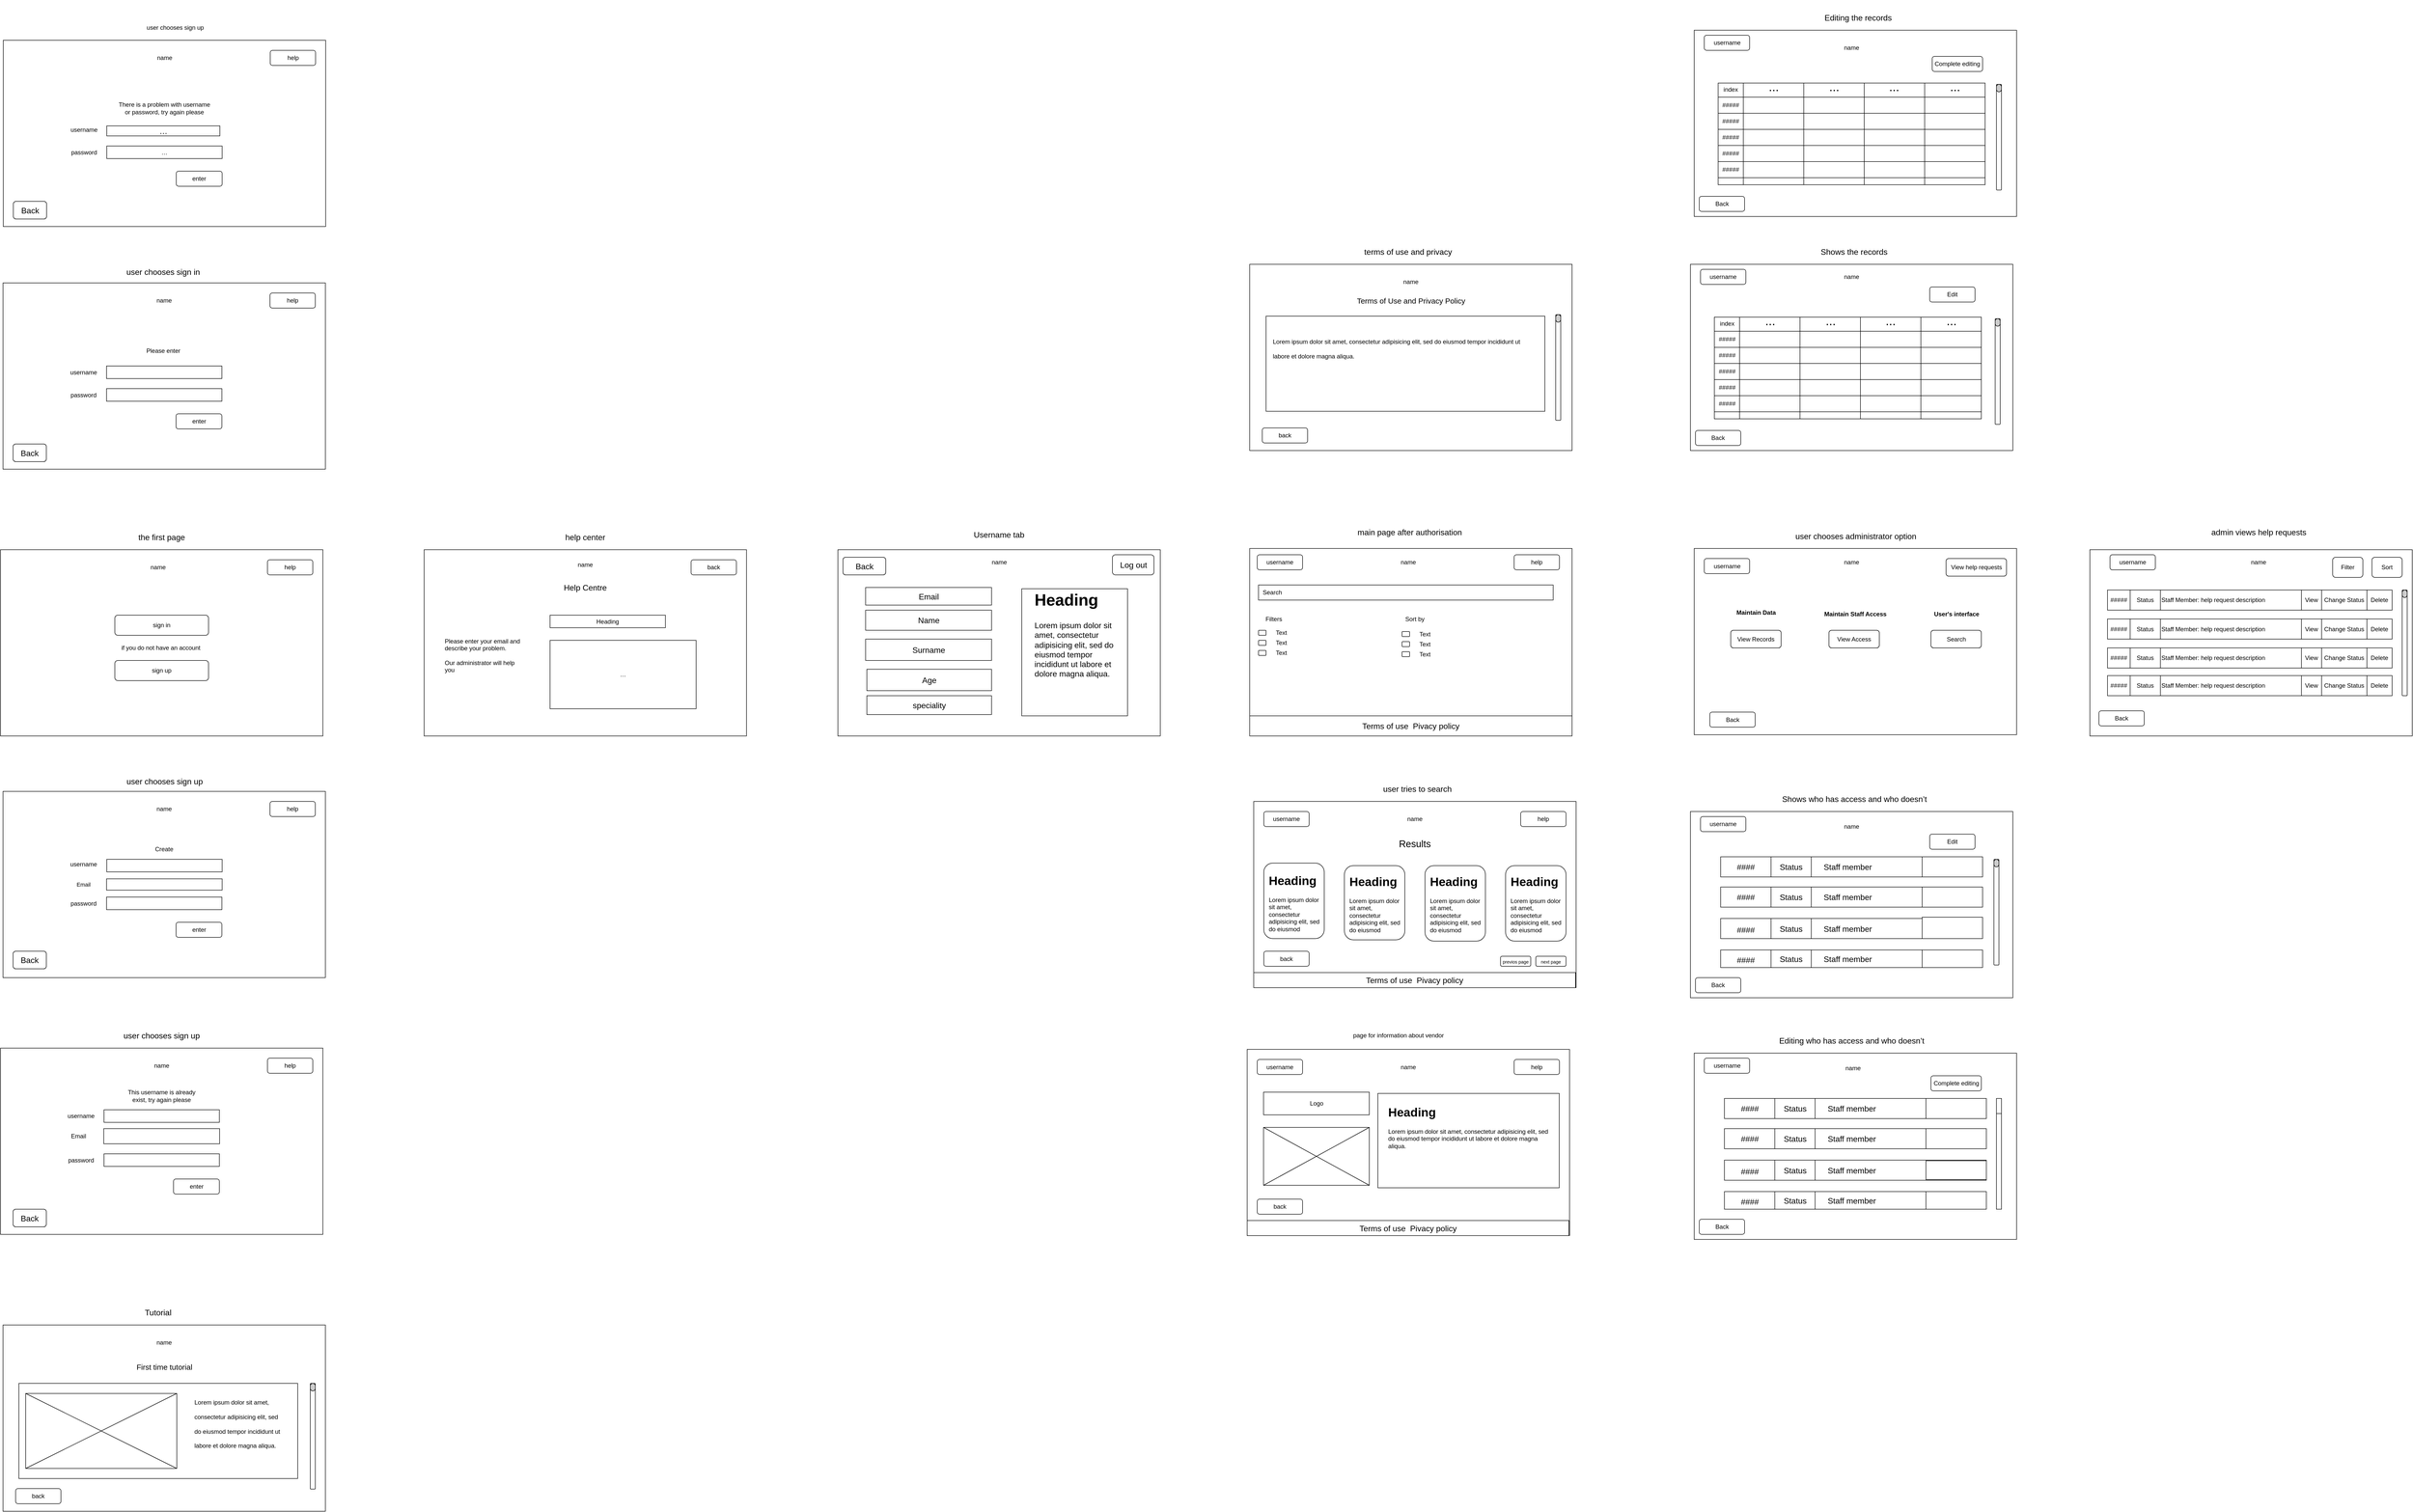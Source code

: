 <mxfile version="22.0.8" type="github">
  <diagram name="Page-1" id="gmUgVFKARMompz8cBliH">
    <mxGraphModel dx="5965" dy="4604" grid="1" gridSize="10" guides="1" tooltips="1" connect="1" arrows="1" fold="1" page="1" pageScale="1" pageWidth="827" pageHeight="1169" math="0" shadow="0">
      <root>
        <mxCell id="0" />
        <mxCell id="1" parent="0" />
        <mxCell id="A9qcc2CKMqSuFty0r8bE-4" value="" style="rounded=0;whiteSpace=wrap;html=1;" vertex="1" parent="1">
          <mxGeometry x="3435" y="630" width="640" height="370" as="geometry" />
        </mxCell>
        <mxCell id="A9qcc2CKMqSuFty0r8bE-5" value="" style="rounded=0;whiteSpace=wrap;html=1;" vertex="1" parent="1">
          <mxGeometry x="80" y="110" width="640" height="370" as="geometry" />
        </mxCell>
        <mxCell id="A9qcc2CKMqSuFty0r8bE-6" value="help" style="rounded=1;whiteSpace=wrap;html=1;" vertex="1" parent="1">
          <mxGeometry x="610" y="130" width="90" height="30" as="geometry" />
        </mxCell>
        <mxCell id="A9qcc2CKMqSuFty0r8bE-7" value="name" style="text;html=1;strokeColor=none;fillColor=none;align=center;verticalAlign=middle;whiteSpace=wrap;rounded=0;" vertex="1" parent="1">
          <mxGeometry x="363.25" y="130" width="60" height="30" as="geometry" />
        </mxCell>
        <mxCell id="A9qcc2CKMqSuFty0r8bE-8" value="sign in" style="rounded=1;whiteSpace=wrap;html=1;" vertex="1" parent="1">
          <mxGeometry x="307" y="240" width="186" height="40" as="geometry" />
        </mxCell>
        <mxCell id="A9qcc2CKMqSuFty0r8bE-9" value="sign up" style="rounded=1;whiteSpace=wrap;html=1;" vertex="1" parent="1">
          <mxGeometry x="307" y="330" width="186" height="40" as="geometry" />
        </mxCell>
        <mxCell id="A9qcc2CKMqSuFty0r8bE-10" value="if you do not have an account&amp;nbsp;" style="text;html=1;strokeColor=none;fillColor=none;align=center;verticalAlign=middle;whiteSpace=wrap;rounded=0;" vertex="1" parent="1">
          <mxGeometry x="300" y="290" width="200" height="30" as="geometry" />
        </mxCell>
        <mxCell id="A9qcc2CKMqSuFty0r8bE-11" value="&amp;nbsp; &amp;nbsp; &amp;nbsp; &amp;nbsp; &amp;nbsp; &amp;nbsp; &amp;nbsp; &amp;nbsp; &amp;nbsp; &amp;nbsp; &amp;nbsp; &amp;nbsp; &amp;nbsp; &amp;nbsp; &amp;nbsp; &amp;nbsp; &amp;nbsp; &amp;nbsp; &amp;nbsp; &amp;nbsp; &amp;nbsp; &amp;nbsp; &amp;nbsp; &amp;nbsp; &amp;nbsp;&lt;span style=&quot;white-space: pre;&quot;&gt;&#x9;&lt;/span&gt;&lt;span style=&quot;white-space: pre;&quot;&gt;&#x9;&lt;/span&gt;&lt;span style=&quot;white-space: pre;&quot;&gt;&#x9;&lt;/span&gt;&lt;span style=&quot;white-space: pre;&quot;&gt;&#x9;&lt;/span&gt;" style="rounded=0;whiteSpace=wrap;html=1;" vertex="1" parent="1">
          <mxGeometry x="85" y="-420" width="640" height="370" as="geometry" />
        </mxCell>
        <mxCell id="A9qcc2CKMqSuFty0r8bE-12" value="help" style="rounded=1;whiteSpace=wrap;html=1;" vertex="1" parent="1">
          <mxGeometry x="615" y="-400" width="90" height="30" as="geometry" />
        </mxCell>
        <mxCell id="A9qcc2CKMqSuFty0r8bE-13" value="name" style="text;html=1;strokeColor=none;fillColor=none;align=center;verticalAlign=middle;whiteSpace=wrap;rounded=0;" vertex="1" parent="1">
          <mxGeometry x="375" y="-400" width="60" height="30" as="geometry" />
        </mxCell>
        <mxCell id="A9qcc2CKMqSuFty0r8bE-14" value="&lt;font style=&quot;font-size: 16px;&quot;&gt;the first page&lt;/font&gt;" style="text;html=1;strokeColor=none;fillColor=none;align=center;verticalAlign=middle;whiteSpace=wrap;rounded=0;" vertex="1" parent="1">
          <mxGeometry x="335" y="70" width="130" height="30" as="geometry" />
        </mxCell>
        <mxCell id="A9qcc2CKMqSuFty0r8bE-15" value="&lt;font style=&quot;font-size: 16px;&quot;&gt;user chooses sign in&lt;/font&gt;" style="text;html=1;strokeColor=none;fillColor=none;align=center;verticalAlign=middle;whiteSpace=wrap;rounded=0;" vertex="1" parent="1">
          <mxGeometry x="323.25" y="-457" width="160" height="30" as="geometry" />
        </mxCell>
        <mxCell id="A9qcc2CKMqSuFty0r8bE-16" value="Please enter&amp;nbsp;" style="text;html=1;strokeColor=none;fillColor=none;align=center;verticalAlign=middle;whiteSpace=wrap;rounded=0;" vertex="1" parent="1">
          <mxGeometry x="330" y="-300" width="150" height="30" as="geometry" />
        </mxCell>
        <mxCell id="A9qcc2CKMqSuFty0r8bE-17" value="" style="rounded=0;whiteSpace=wrap;html=1;" vertex="1" parent="1">
          <mxGeometry x="290.5" y="-255" width="229" height="25" as="geometry" />
        </mxCell>
        <mxCell id="A9qcc2CKMqSuFty0r8bE-18" value="" style="rounded=0;whiteSpace=wrap;html=1;" vertex="1" parent="1">
          <mxGeometry x="290.5" y="-210" width="229" height="25" as="geometry" />
        </mxCell>
        <mxCell id="A9qcc2CKMqSuFty0r8bE-19" value="enter" style="rounded=1;whiteSpace=wrap;html=1;" vertex="1" parent="1">
          <mxGeometry x="428.5" y="-160" width="91" height="30" as="geometry" />
        </mxCell>
        <mxCell id="A9qcc2CKMqSuFty0r8bE-20" value="username" style="text;html=1;strokeColor=none;fillColor=none;align=center;verticalAlign=middle;whiteSpace=wrap;rounded=0;" vertex="1" parent="1">
          <mxGeometry x="215" y="-257.5" width="60" height="30" as="geometry" />
        </mxCell>
        <mxCell id="A9qcc2CKMqSuFty0r8bE-21" value="password" style="text;html=1;strokeColor=none;fillColor=none;align=center;verticalAlign=middle;whiteSpace=wrap;rounded=0;" vertex="1" parent="1">
          <mxGeometry x="215" y="-212.5" width="60" height="30" as="geometry" />
        </mxCell>
        <mxCell id="A9qcc2CKMqSuFty0r8bE-22" value="" style="rounded=0;whiteSpace=wrap;html=1;" vertex="1" parent="1">
          <mxGeometry x="85" y="590" width="640" height="370" as="geometry" />
        </mxCell>
        <mxCell id="A9qcc2CKMqSuFty0r8bE-23" value="help" style="rounded=1;whiteSpace=wrap;html=1;" vertex="1" parent="1">
          <mxGeometry x="615" y="610" width="90" height="30" as="geometry" />
        </mxCell>
        <mxCell id="A9qcc2CKMqSuFty0r8bE-24" value="name" style="text;html=1;strokeColor=none;fillColor=none;align=center;verticalAlign=middle;whiteSpace=wrap;rounded=0;" vertex="1" parent="1">
          <mxGeometry x="375" y="610" width="60" height="30" as="geometry" />
        </mxCell>
        <mxCell id="A9qcc2CKMqSuFty0r8bE-25" value="&lt;font style=&quot;font-size: 16px;&quot;&gt;user chooses sign up&lt;/font&gt;" style="text;html=1;strokeColor=none;fillColor=none;align=center;verticalAlign=middle;whiteSpace=wrap;rounded=0;" vertex="1" parent="1">
          <mxGeometry x="325.5" y="555" width="160" height="30" as="geometry" />
        </mxCell>
        <mxCell id="A9qcc2CKMqSuFty0r8bE-26" value="Create" style="text;html=1;strokeColor=none;fillColor=none;align=center;verticalAlign=middle;whiteSpace=wrap;rounded=0;" vertex="1" parent="1">
          <mxGeometry x="330" y="690" width="150" height="30" as="geometry" />
        </mxCell>
        <mxCell id="A9qcc2CKMqSuFty0r8bE-27" value="" style="rounded=0;whiteSpace=wrap;html=1;" vertex="1" parent="1">
          <mxGeometry x="291" y="725" width="229" height="25" as="geometry" />
        </mxCell>
        <mxCell id="A9qcc2CKMqSuFty0r8bE-28" value="" style="rounded=0;whiteSpace=wrap;html=1;" vertex="1" parent="1">
          <mxGeometry x="290.5" y="800" width="229" height="25" as="geometry" />
        </mxCell>
        <mxCell id="A9qcc2CKMqSuFty0r8bE-29" value="enter" style="rounded=1;whiteSpace=wrap;html=1;" vertex="1" parent="1">
          <mxGeometry x="428.5" y="850" width="91" height="30" as="geometry" />
        </mxCell>
        <mxCell id="A9qcc2CKMqSuFty0r8bE-30" value="username" style="text;html=1;strokeColor=none;fillColor=none;align=center;verticalAlign=middle;whiteSpace=wrap;rounded=0;" vertex="1" parent="1">
          <mxGeometry x="215" y="720" width="60" height="30" as="geometry" />
        </mxCell>
        <mxCell id="A9qcc2CKMqSuFty0r8bE-31" value="password" style="text;html=1;strokeColor=none;fillColor=none;align=center;verticalAlign=middle;whiteSpace=wrap;rounded=0;" vertex="1" parent="1">
          <mxGeometry x="215" y="797.5" width="60" height="30" as="geometry" />
        </mxCell>
        <mxCell id="A9qcc2CKMqSuFty0r8bE-32" value="" style="rounded=0;whiteSpace=wrap;html=1;" vertex="1" parent="1">
          <mxGeometry x="2560" y="107.5" width="640" height="370" as="geometry" />
        </mxCell>
        <mxCell id="A9qcc2CKMqSuFty0r8bE-33" value="help" style="rounded=1;whiteSpace=wrap;html=1;" vertex="1" parent="1">
          <mxGeometry x="3085" y="120" width="90" height="30" as="geometry" />
        </mxCell>
        <mxCell id="A9qcc2CKMqSuFty0r8bE-34" value="name" style="text;html=1;strokeColor=none;fillColor=none;align=center;verticalAlign=middle;whiteSpace=wrap;rounded=0;" vertex="1" parent="1">
          <mxGeometry x="2845" y="120" width="60" height="30" as="geometry" />
        </mxCell>
        <mxCell id="A9qcc2CKMqSuFty0r8bE-35" value="&lt;font style=&quot;font-size: 16px;&quot;&gt;main page after authorisation&amp;nbsp;&lt;/font&gt;" style="text;html=1;strokeColor=none;fillColor=none;align=center;verticalAlign=middle;whiteSpace=wrap;rounded=0;" vertex="1" parent="1">
          <mxGeometry x="2759" y="60" width="242" height="30" as="geometry" />
        </mxCell>
        <mxCell id="A9qcc2CKMqSuFty0r8bE-36" value="" style="rounded=0;whiteSpace=wrap;html=1;" vertex="1" parent="1">
          <mxGeometry x="2577.5" y="180" width="585" height="30" as="geometry" />
        </mxCell>
        <mxCell id="A9qcc2CKMqSuFty0r8bE-37" value="Search" style="text;html=1;strokeColor=none;fillColor=none;align=center;verticalAlign=middle;whiteSpace=wrap;rounded=0;" vertex="1" parent="1">
          <mxGeometry x="2575" y="180" width="60" height="30" as="geometry" />
        </mxCell>
        <mxCell id="A9qcc2CKMqSuFty0r8bE-38" value="Filters" style="text;html=1;strokeColor=none;fillColor=none;align=center;verticalAlign=middle;whiteSpace=wrap;rounded=0;" vertex="1" parent="1">
          <mxGeometry x="2577.5" y="232.5" width="60" height="30" as="geometry" />
        </mxCell>
        <mxCell id="A9qcc2CKMqSuFty0r8bE-39" value="Sort by" style="text;html=1;strokeColor=none;fillColor=none;align=center;verticalAlign=middle;whiteSpace=wrap;rounded=0;" vertex="1" parent="1">
          <mxGeometry x="2858" y="232.5" width="60" height="30" as="geometry" />
        </mxCell>
        <mxCell id="A9qcc2CKMqSuFty0r8bE-40" value="Text" style="text;html=1;strokeColor=none;fillColor=none;align=center;verticalAlign=middle;whiteSpace=wrap;rounded=0;" vertex="1" parent="1">
          <mxGeometry x="2592.5" y="260" width="60" height="30" as="geometry" />
        </mxCell>
        <mxCell id="A9qcc2CKMqSuFty0r8bE-41" value="" style="rounded=1;whiteSpace=wrap;html=1;" vertex="1" parent="1">
          <mxGeometry x="2577.5" y="270" width="15" height="10" as="geometry" />
        </mxCell>
        <mxCell id="A9qcc2CKMqSuFty0r8bE-42" value="" style="rounded=1;whiteSpace=wrap;html=1;" vertex="1" parent="1">
          <mxGeometry x="2577.5" y="290" width="15" height="10" as="geometry" />
        </mxCell>
        <mxCell id="A9qcc2CKMqSuFty0r8bE-43" value="" style="rounded=1;whiteSpace=wrap;html=1;" vertex="1" parent="1">
          <mxGeometry x="2577.5" y="310" width="15" height="10" as="geometry" />
        </mxCell>
        <mxCell id="A9qcc2CKMqSuFty0r8bE-44" value="" style="rounded=1;whiteSpace=wrap;html=1;" vertex="1" parent="1">
          <mxGeometry x="2862.5" y="272.5" width="15" height="10" as="geometry" />
        </mxCell>
        <mxCell id="A9qcc2CKMqSuFty0r8bE-45" value="" style="rounded=1;whiteSpace=wrap;html=1;" vertex="1" parent="1">
          <mxGeometry x="2862.5" y="292.5" width="15" height="10" as="geometry" />
        </mxCell>
        <mxCell id="A9qcc2CKMqSuFty0r8bE-46" value="" style="rounded=1;whiteSpace=wrap;html=1;" vertex="1" parent="1">
          <mxGeometry x="2862.5" y="312.5" width="15" height="10" as="geometry" />
        </mxCell>
        <mxCell id="A9qcc2CKMqSuFty0r8bE-47" value="Text" style="text;html=1;strokeColor=none;fillColor=none;align=center;verticalAlign=middle;whiteSpace=wrap;rounded=0;" vertex="1" parent="1">
          <mxGeometry x="2592.5" y="280" width="60" height="30" as="geometry" />
        </mxCell>
        <mxCell id="A9qcc2CKMqSuFty0r8bE-48" value="Text" style="text;html=1;strokeColor=none;fillColor=none;align=center;verticalAlign=middle;whiteSpace=wrap;rounded=0;" vertex="1" parent="1">
          <mxGeometry x="2592.5" y="300" width="60" height="30" as="geometry" />
        </mxCell>
        <mxCell id="A9qcc2CKMqSuFty0r8bE-49" value="Text" style="text;html=1;strokeColor=none;fillColor=none;align=center;verticalAlign=middle;whiteSpace=wrap;rounded=0;" vertex="1" parent="1">
          <mxGeometry x="2877.5" y="302.5" width="60" height="30" as="geometry" />
        </mxCell>
        <mxCell id="A9qcc2CKMqSuFty0r8bE-50" value="Text" style="text;html=1;strokeColor=none;fillColor=none;align=center;verticalAlign=middle;whiteSpace=wrap;rounded=0;" vertex="1" parent="1">
          <mxGeometry x="2877.5" y="282.5" width="60" height="30" as="geometry" />
        </mxCell>
        <mxCell id="A9qcc2CKMqSuFty0r8bE-51" value="Text" style="text;html=1;strokeColor=none;fillColor=none;align=center;verticalAlign=middle;whiteSpace=wrap;rounded=0;" vertex="1" parent="1">
          <mxGeometry x="2877.5" y="262.5" width="60" height="30" as="geometry" />
        </mxCell>
        <mxCell id="A9qcc2CKMqSuFty0r8bE-52" value="" style="rounded=0;whiteSpace=wrap;html=1;" vertex="1" parent="1">
          <mxGeometry x="80" y="1100" width="640" height="370" as="geometry" />
        </mxCell>
        <mxCell id="A9qcc2CKMqSuFty0r8bE-53" value="help" style="rounded=1;whiteSpace=wrap;html=1;" vertex="1" parent="1">
          <mxGeometry x="610" y="1120" width="90" height="30" as="geometry" />
        </mxCell>
        <mxCell id="A9qcc2CKMqSuFty0r8bE-54" value="name" style="text;html=1;strokeColor=none;fillColor=none;align=center;verticalAlign=middle;whiteSpace=wrap;rounded=0;" vertex="1" parent="1">
          <mxGeometry x="370" y="1120" width="60" height="30" as="geometry" />
        </mxCell>
        <mxCell id="A9qcc2CKMqSuFty0r8bE-55" value="&lt;font style=&quot;font-size: 16px;&quot;&gt;user chooses sign up&lt;/font&gt;" style="text;html=1;strokeColor=none;fillColor=none;align=center;verticalAlign=middle;whiteSpace=wrap;rounded=0;" vertex="1" parent="1">
          <mxGeometry x="320" y="1060" width="160" height="30" as="geometry" />
        </mxCell>
        <mxCell id="A9qcc2CKMqSuFty0r8bE-56" value="This username is already exist, try again please" style="text;html=1;strokeColor=none;fillColor=none;align=center;verticalAlign=middle;whiteSpace=wrap;rounded=0;" vertex="1" parent="1">
          <mxGeometry x="325" y="1180" width="150" height="30" as="geometry" />
        </mxCell>
        <mxCell id="A9qcc2CKMqSuFty0r8bE-57" value="" style="rounded=0;whiteSpace=wrap;html=1;" vertex="1" parent="1">
          <mxGeometry x="285.5" y="1222.5" width="229" height="25" as="geometry" />
        </mxCell>
        <mxCell id="A9qcc2CKMqSuFty0r8bE-58" value="" style="rounded=0;whiteSpace=wrap;html=1;" vertex="1" parent="1">
          <mxGeometry x="285.5" y="1310" width="229" height="25" as="geometry" />
        </mxCell>
        <mxCell id="A9qcc2CKMqSuFty0r8bE-59" value="enter" style="rounded=1;whiteSpace=wrap;html=1;" vertex="1" parent="1">
          <mxGeometry x="423.5" y="1360" width="91" height="30" as="geometry" />
        </mxCell>
        <mxCell id="A9qcc2CKMqSuFty0r8bE-60" value="username" style="text;html=1;strokeColor=none;fillColor=none;align=center;verticalAlign=middle;whiteSpace=wrap;rounded=0;" vertex="1" parent="1">
          <mxGeometry x="210" y="1220" width="60" height="30" as="geometry" />
        </mxCell>
        <mxCell id="A9qcc2CKMqSuFty0r8bE-61" value="password" style="text;html=1;strokeColor=none;fillColor=none;align=center;verticalAlign=middle;whiteSpace=wrap;rounded=0;" vertex="1" parent="1">
          <mxGeometry x="210" y="1307.5" width="60" height="30" as="geometry" />
        </mxCell>
        <mxCell id="A9qcc2CKMqSuFty0r8bE-62" value="" style="rounded=0;whiteSpace=wrap;html=1;" vertex="1" parent="1">
          <mxGeometry x="85.5" y="-902" width="640" height="370" as="geometry" />
        </mxCell>
        <mxCell id="A9qcc2CKMqSuFty0r8bE-63" value="help" style="rounded=1;whiteSpace=wrap;html=1;" vertex="1" parent="1">
          <mxGeometry x="615.5" y="-882" width="90" height="30" as="geometry" />
        </mxCell>
        <mxCell id="A9qcc2CKMqSuFty0r8bE-64" value="name" style="text;html=1;strokeColor=none;fillColor=none;align=center;verticalAlign=middle;whiteSpace=wrap;rounded=0;" vertex="1" parent="1">
          <mxGeometry x="375.5" y="-882" width="60" height="30" as="geometry" />
        </mxCell>
        <mxCell id="A9qcc2CKMqSuFty0r8bE-65" value="user chooses sign up" style="text;html=1;strokeColor=none;fillColor=none;align=center;verticalAlign=middle;whiteSpace=wrap;rounded=0;" vertex="1" parent="1">
          <mxGeometry x="346.5" y="-942" width="160" height="30" as="geometry" />
        </mxCell>
        <mxCell id="A9qcc2CKMqSuFty0r8bE-66" value="There is a problem with username or password, try again please" style="text;html=1;strokeColor=none;fillColor=none;align=center;verticalAlign=middle;whiteSpace=wrap;rounded=0;" vertex="1" parent="1">
          <mxGeometry x="308" y="-782" width="195" height="30" as="geometry" />
        </mxCell>
        <mxCell id="A9qcc2CKMqSuFty0r8bE-67" value="" style="rounded=0;whiteSpace=wrap;html=1;" vertex="1" parent="1">
          <mxGeometry x="1171" y="210" width="229" height="25" as="geometry" />
        </mxCell>
        <mxCell id="A9qcc2CKMqSuFty0r8bE-68" value="…" style="rounded=0;whiteSpace=wrap;html=1;" vertex="1" parent="1">
          <mxGeometry x="291" y="-692" width="229" height="25" as="geometry" />
        </mxCell>
        <mxCell id="A9qcc2CKMqSuFty0r8bE-69" value="enter" style="rounded=1;whiteSpace=wrap;html=1;" vertex="1" parent="1">
          <mxGeometry x="429" y="-642" width="91" height="30" as="geometry" />
        </mxCell>
        <mxCell id="A9qcc2CKMqSuFty0r8bE-70" value="username" style="text;html=1;strokeColor=none;fillColor=none;align=center;verticalAlign=middle;whiteSpace=wrap;rounded=0;" vertex="1" parent="1">
          <mxGeometry x="215.5" y="-739.5" width="60" height="30" as="geometry" />
        </mxCell>
        <mxCell id="A9qcc2CKMqSuFty0r8bE-71" value="password" style="text;html=1;strokeColor=none;fillColor=none;align=center;verticalAlign=middle;whiteSpace=wrap;rounded=0;" vertex="1" parent="1">
          <mxGeometry x="215.5" y="-694.5" width="60" height="30" as="geometry" />
        </mxCell>
        <mxCell id="A9qcc2CKMqSuFty0r8bE-72" value="username" style="rounded=1;whiteSpace=wrap;html=1;" vertex="1" parent="1">
          <mxGeometry x="2575" y="120" width="90" height="30" as="geometry" />
        </mxCell>
        <mxCell id="A9qcc2CKMqSuFty0r8bE-73" value="" style="rounded=0;whiteSpace=wrap;html=1;" vertex="1" parent="1">
          <mxGeometry x="2568" y="610" width="640" height="370" as="geometry" />
        </mxCell>
        <mxCell id="A9qcc2CKMqSuFty0r8bE-74" value="help" style="rounded=1;whiteSpace=wrap;html=1;" vertex="1" parent="1">
          <mxGeometry x="3098" y="630" width="90" height="30" as="geometry" />
        </mxCell>
        <mxCell id="A9qcc2CKMqSuFty0r8bE-75" value="name" style="text;html=1;strokeColor=none;fillColor=none;align=center;verticalAlign=middle;whiteSpace=wrap;rounded=0;" vertex="1" parent="1">
          <mxGeometry x="2858" y="630" width="60" height="30" as="geometry" />
        </mxCell>
        <mxCell id="A9qcc2CKMqSuFty0r8bE-76" value="" style="rounded=1;whiteSpace=wrap;html=1;" vertex="1" parent="1">
          <mxGeometry x="2588" y="732.5" width="120" height="150" as="geometry" />
        </mxCell>
        <mxCell id="A9qcc2CKMqSuFty0r8bE-77" value="" style="rounded=1;whiteSpace=wrap;html=1;" vertex="1" parent="1">
          <mxGeometry x="2748" y="737.5" width="120" height="147.5" as="geometry" />
        </mxCell>
        <mxCell id="A9qcc2CKMqSuFty0r8bE-78" value="" style="rounded=1;whiteSpace=wrap;html=1;" vertex="1" parent="1">
          <mxGeometry x="2908" y="737.5" width="120" height="150" as="geometry" />
        </mxCell>
        <mxCell id="A9qcc2CKMqSuFty0r8bE-79" value="username" style="rounded=1;whiteSpace=wrap;html=1;" vertex="1" parent="1">
          <mxGeometry x="2588" y="630" width="90" height="30" as="geometry" />
        </mxCell>
        <mxCell id="A9qcc2CKMqSuFty0r8bE-80" value="&lt;font style=&quot;font-size: 9px;&quot;&gt;next page&lt;/font&gt;" style="rounded=1;whiteSpace=wrap;html=1;" vertex="1" parent="1">
          <mxGeometry x="3128" y="917.5" width="60" height="20" as="geometry" />
        </mxCell>
        <mxCell id="A9qcc2CKMqSuFty0r8bE-81" value="&lt;font style=&quot;font-size: 9px;&quot;&gt;previos page&lt;/font&gt;" style="rounded=1;whiteSpace=wrap;html=1;" vertex="1" parent="1">
          <mxGeometry x="3058" y="917.5" width="60" height="20" as="geometry" />
        </mxCell>
        <mxCell id="A9qcc2CKMqSuFty0r8bE-82" value="back" style="rounded=1;whiteSpace=wrap;html=1;" vertex="1" parent="1">
          <mxGeometry x="2588" y="907.5" width="90" height="30" as="geometry" />
        </mxCell>
        <mxCell id="A9qcc2CKMqSuFty0r8bE-83" value="&lt;font style=&quot;font-size: 19px;&quot;&gt;Results&lt;/font&gt;" style="text;html=1;strokeColor=none;fillColor=none;align=center;verticalAlign=middle;whiteSpace=wrap;rounded=0;strokeWidth=3;" vertex="1" parent="1">
          <mxGeometry x="2858" y="680" width="60" height="30" as="geometry" />
        </mxCell>
        <mxCell id="A9qcc2CKMqSuFty0r8bE-84" value="" style="rounded=1;whiteSpace=wrap;html=1;" vertex="1" parent="1">
          <mxGeometry x="3068" y="737.5" width="120" height="150" as="geometry" />
        </mxCell>
        <mxCell id="A9qcc2CKMqSuFty0r8bE-85" value="" style="rounded=0;whiteSpace=wrap;html=1;" vertex="1" parent="1">
          <mxGeometry x="921" y="110" width="640" height="370" as="geometry" />
        </mxCell>
        <mxCell id="A9qcc2CKMqSuFty0r8bE-86" value="back" style="rounded=1;whiteSpace=wrap;html=1;" vertex="1" parent="1">
          <mxGeometry x="1451" y="130" width="90" height="30" as="geometry" />
        </mxCell>
        <mxCell id="A9qcc2CKMqSuFty0r8bE-87" value="name" style="text;html=1;strokeColor=none;fillColor=none;align=center;verticalAlign=middle;whiteSpace=wrap;rounded=0;" vertex="1" parent="1">
          <mxGeometry x="1211" y="125" width="60" height="30" as="geometry" />
        </mxCell>
        <mxCell id="A9qcc2CKMqSuFty0r8bE-88" value="&lt;font style=&quot;font-size: 16px;&quot;&gt;help center&lt;/font&gt;" style="text;html=1;strokeColor=none;fillColor=none;align=center;verticalAlign=middle;whiteSpace=wrap;rounded=0;" vertex="1" parent="1">
          <mxGeometry x="1161" y="70" width="160" height="30" as="geometry" />
        </mxCell>
        <mxCell id="A9qcc2CKMqSuFty0r8bE-89" value="&lt;font style=&quot;font-size: 16px;&quot;&gt;Help Centre&lt;/font&gt;" style="text;html=1;strokeColor=none;fillColor=none;align=center;verticalAlign=middle;whiteSpace=wrap;rounded=0;" vertex="1" parent="1">
          <mxGeometry x="1166" y="170" width="150" height="30" as="geometry" />
        </mxCell>
        <mxCell id="A9qcc2CKMqSuFty0r8bE-90" value="…" style="rounded=0;whiteSpace=wrap;html=1;" vertex="1" parent="1">
          <mxGeometry x="1171" y="290" width="290" height="136" as="geometry" />
        </mxCell>
        <mxCell id="A9qcc2CKMqSuFty0r8bE-91" value="Please enter your email and describe your problem. &lt;br&gt;&lt;br&gt;Our administrator will help you" style="text;html=1;strokeColor=none;fillColor=none;align=left;verticalAlign=middle;whiteSpace=wrap;rounded=0;" vertex="1" parent="1">
          <mxGeometry x="959.5" y="260" width="151.5" height="120" as="geometry" />
        </mxCell>
        <mxCell id="A9qcc2CKMqSuFty0r8bE-92" value="Heading" style="rounded=0;whiteSpace=wrap;html=1;" vertex="1" parent="1">
          <mxGeometry x="1171" y="240" width="229" height="25" as="geometry" />
        </mxCell>
        <mxCell id="A9qcc2CKMqSuFty0r8bE-93" value="&lt;font style=&quot;font-size: 16px;&quot;&gt;user tries to search&lt;/font&gt;" style="text;html=1;strokeColor=none;fillColor=none;align=center;verticalAlign=middle;whiteSpace=wrap;rounded=0;" vertex="1" parent="1">
          <mxGeometry x="2808" y="570" width="170" height="30" as="geometry" />
        </mxCell>
        <mxCell id="A9qcc2CKMqSuFty0r8bE-94" value="" style="rounded=0;whiteSpace=wrap;html=1;" vertex="1" parent="1">
          <mxGeometry x="3442.5" y="107.5" width="640" height="370" as="geometry" />
        </mxCell>
        <mxCell id="A9qcc2CKMqSuFty0r8bE-95" value="&lt;font style=&quot;font-size: 16px;&quot;&gt;user chooses administrator option&lt;/font&gt;" style="text;html=1;align=center;verticalAlign=middle;resizable=0;points=[];autosize=1;strokeColor=none;fillColor=none;" vertex="1" parent="1">
          <mxGeometry x="3632.5" y="67.5" width="260" height="30" as="geometry" />
        </mxCell>
        <mxCell id="A9qcc2CKMqSuFty0r8bE-96" value="username" style="rounded=1;whiteSpace=wrap;html=1;" vertex="1" parent="1">
          <mxGeometry x="3462.5" y="127.5" width="90" height="30" as="geometry" />
        </mxCell>
        <mxCell id="A9qcc2CKMqSuFty0r8bE-97" value="View Records" style="rounded=1;whiteSpace=wrap;html=1;" vertex="1" parent="1">
          <mxGeometry x="3515" y="270" width="100" height="35" as="geometry" />
        </mxCell>
        <mxCell id="A9qcc2CKMqSuFty0r8bE-98" value="Maintain Data" style="text;html=1;align=center;verticalAlign=middle;resizable=0;points=[];autosize=1;strokeColor=none;fillColor=none;fontStyle=1" vertex="1" parent="1">
          <mxGeometry x="3515" y="220" width="100" height="30" as="geometry" />
        </mxCell>
        <mxCell id="A9qcc2CKMqSuFty0r8bE-99" value="Maintain Staff Access" style="text;html=1;align=center;verticalAlign=middle;resizable=0;points=[];autosize=1;strokeColor=none;fillColor=none;fontStyle=1" vertex="1" parent="1">
          <mxGeometry x="3687" y="222.5" width="150" height="30" as="geometry" />
        </mxCell>
        <mxCell id="A9qcc2CKMqSuFty0r8bE-100" value="View help requests" style="rounded=1;whiteSpace=wrap;html=1;" vertex="1" parent="1">
          <mxGeometry x="3942.5" y="127.5" width="120" height="35" as="geometry" />
        </mxCell>
        <mxCell id="A9qcc2CKMqSuFty0r8bE-101" value="" style="rounded=0;whiteSpace=wrap;html=1;" vertex="1" parent="1">
          <mxGeometry x="4228" y="110" width="640" height="370" as="geometry" />
        </mxCell>
        <mxCell id="A9qcc2CKMqSuFty0r8bE-102" value="&lt;font style=&quot;font-size: 16px;&quot;&gt;admin views help requests&lt;/font&gt;" style="text;html=1;align=center;verticalAlign=middle;resizable=0;points=[];autosize=1;strokeColor=none;fillColor=none;" vertex="1" parent="1">
          <mxGeometry x="4458" y="60" width="210" height="30" as="geometry" />
        </mxCell>
        <mxCell id="A9qcc2CKMqSuFty0r8bE-103" value="username" style="rounded=1;whiteSpace=wrap;html=1;" vertex="1" parent="1">
          <mxGeometry x="4268" y="120" width="90" height="30" as="geometry" />
        </mxCell>
        <mxCell id="A9qcc2CKMqSuFty0r8bE-104" value="Back" style="rounded=1;whiteSpace=wrap;html=1;" vertex="1" parent="1">
          <mxGeometry x="4246" y="430" width="90" height="30" as="geometry" />
        </mxCell>
        <mxCell id="A9qcc2CKMqSuFty0r8bE-105" value="#####" style="rounded=0;whiteSpace=wrap;html=1;" vertex="1" parent="1">
          <mxGeometry x="4263" y="190" width="45" height="40" as="geometry" />
        </mxCell>
        <mxCell id="A9qcc2CKMqSuFty0r8bE-106" value="Staff Member: help request description" style="rounded=0;whiteSpace=wrap;html=1;align=left;" vertex="1" parent="1">
          <mxGeometry x="4368" y="190" width="280" height="40" as="geometry" />
        </mxCell>
        <mxCell id="A9qcc2CKMqSuFty0r8bE-107" value="View" style="rounded=0;whiteSpace=wrap;html=1;" vertex="1" parent="1">
          <mxGeometry x="4648" y="190" width="40" height="40" as="geometry" />
        </mxCell>
        <mxCell id="A9qcc2CKMqSuFty0r8bE-108" value="Change Status" style="rounded=0;whiteSpace=wrap;html=1;" vertex="1" parent="1">
          <mxGeometry x="4688" y="190" width="90" height="40" as="geometry" />
        </mxCell>
        <mxCell id="A9qcc2CKMqSuFty0r8bE-109" value="Delete" style="rounded=0;whiteSpace=wrap;html=1;" vertex="1" parent="1">
          <mxGeometry x="4778" y="190" width="50" height="40" as="geometry" />
        </mxCell>
        <mxCell id="A9qcc2CKMqSuFty0r8bE-110" value="Filter" style="rounded=1;whiteSpace=wrap;html=1;" vertex="1" parent="1">
          <mxGeometry x="4710" y="125" width="60" height="40" as="geometry" />
        </mxCell>
        <mxCell id="A9qcc2CKMqSuFty0r8bE-111" value="Sort" style="rounded=1;whiteSpace=wrap;html=1;" vertex="1" parent="1">
          <mxGeometry x="4788" y="125" width="60" height="40" as="geometry" />
        </mxCell>
        <mxCell id="A9qcc2CKMqSuFty0r8bE-112" value="#####" style="rounded=0;whiteSpace=wrap;html=1;" vertex="1" parent="1">
          <mxGeometry x="4263" y="247.5" width="45" height="40" as="geometry" />
        </mxCell>
        <mxCell id="A9qcc2CKMqSuFty0r8bE-113" value="Staff Member: help request description" style="rounded=0;whiteSpace=wrap;html=1;align=left;" vertex="1" parent="1">
          <mxGeometry x="4368" y="247.5" width="280" height="40" as="geometry" />
        </mxCell>
        <mxCell id="A9qcc2CKMqSuFty0r8bE-114" value="View" style="rounded=0;whiteSpace=wrap;html=1;" vertex="1" parent="1">
          <mxGeometry x="4648" y="247.5" width="40" height="40" as="geometry" />
        </mxCell>
        <mxCell id="A9qcc2CKMqSuFty0r8bE-115" value="Change Status" style="rounded=0;whiteSpace=wrap;html=1;" vertex="1" parent="1">
          <mxGeometry x="4688" y="247.5" width="90" height="40" as="geometry" />
        </mxCell>
        <mxCell id="A9qcc2CKMqSuFty0r8bE-116" value="Delete" style="rounded=0;whiteSpace=wrap;html=1;" vertex="1" parent="1">
          <mxGeometry x="4778" y="247.5" width="50" height="40" as="geometry" />
        </mxCell>
        <mxCell id="A9qcc2CKMqSuFty0r8bE-117" value="#####" style="rounded=0;whiteSpace=wrap;html=1;" vertex="1" parent="1">
          <mxGeometry x="4263" y="305" width="45" height="40" as="geometry" />
        </mxCell>
        <mxCell id="A9qcc2CKMqSuFty0r8bE-118" value="Staff Member: help request description" style="rounded=0;whiteSpace=wrap;html=1;align=left;" vertex="1" parent="1">
          <mxGeometry x="4368" y="305" width="280" height="40" as="geometry" />
        </mxCell>
        <mxCell id="A9qcc2CKMqSuFty0r8bE-119" value="View" style="rounded=0;whiteSpace=wrap;html=1;" vertex="1" parent="1">
          <mxGeometry x="4648" y="305" width="40" height="40" as="geometry" />
        </mxCell>
        <mxCell id="A9qcc2CKMqSuFty0r8bE-120" value="Change Status" style="rounded=0;whiteSpace=wrap;html=1;" vertex="1" parent="1">
          <mxGeometry x="4688" y="305" width="90" height="40" as="geometry" />
        </mxCell>
        <mxCell id="A9qcc2CKMqSuFty0r8bE-121" value="Delete" style="rounded=0;whiteSpace=wrap;html=1;" vertex="1" parent="1">
          <mxGeometry x="4778" y="305" width="50" height="40" as="geometry" />
        </mxCell>
        <mxCell id="A9qcc2CKMqSuFty0r8bE-122" value="Status" style="rounded=0;whiteSpace=wrap;html=1;" vertex="1" parent="1">
          <mxGeometry x="4308" y="190" width="60" height="40" as="geometry" />
        </mxCell>
        <mxCell id="A9qcc2CKMqSuFty0r8bE-123" value="Status" style="rounded=0;whiteSpace=wrap;html=1;" vertex="1" parent="1">
          <mxGeometry x="4308" y="247.5" width="60" height="40" as="geometry" />
        </mxCell>
        <mxCell id="A9qcc2CKMqSuFty0r8bE-124" value="Status" style="rounded=0;whiteSpace=wrap;html=1;" vertex="1" parent="1">
          <mxGeometry x="4308" y="305" width="60" height="40" as="geometry" />
        </mxCell>
        <mxCell id="A9qcc2CKMqSuFty0r8bE-125" value="#####" style="rounded=0;whiteSpace=wrap;html=1;" vertex="1" parent="1">
          <mxGeometry x="4263" y="360" width="45" height="40" as="geometry" />
        </mxCell>
        <mxCell id="A9qcc2CKMqSuFty0r8bE-126" value="Staff Member: help request description" style="rounded=0;whiteSpace=wrap;html=1;align=left;" vertex="1" parent="1">
          <mxGeometry x="4368" y="360" width="280" height="40" as="geometry" />
        </mxCell>
        <mxCell id="A9qcc2CKMqSuFty0r8bE-127" value="View" style="rounded=0;whiteSpace=wrap;html=1;" vertex="1" parent="1">
          <mxGeometry x="4648" y="360" width="40" height="40" as="geometry" />
        </mxCell>
        <mxCell id="A9qcc2CKMqSuFty0r8bE-128" value="Change Status" style="rounded=0;whiteSpace=wrap;html=1;" vertex="1" parent="1">
          <mxGeometry x="4688" y="360" width="90" height="40" as="geometry" />
        </mxCell>
        <mxCell id="A9qcc2CKMqSuFty0r8bE-129" value="Delete" style="rounded=0;whiteSpace=wrap;html=1;" vertex="1" parent="1">
          <mxGeometry x="4778" y="360" width="50" height="40" as="geometry" />
        </mxCell>
        <mxCell id="A9qcc2CKMqSuFty0r8bE-130" value="Status" style="rounded=0;whiteSpace=wrap;html=1;" vertex="1" parent="1">
          <mxGeometry x="4308" y="360" width="60" height="40" as="geometry" />
        </mxCell>
        <mxCell id="A9qcc2CKMqSuFty0r8bE-131" value="" style="rounded=1;whiteSpace=wrap;html=1;" vertex="1" parent="1">
          <mxGeometry x="4848" y="190" width="10" height="210" as="geometry" />
        </mxCell>
        <mxCell id="A9qcc2CKMqSuFty0r8bE-132" value="" style="rounded=1;whiteSpace=wrap;html=1;arcSize=50;fillColor=#CCCCCC;" vertex="1" parent="1">
          <mxGeometry x="4848" y="190" width="10" height="15" as="geometry" />
        </mxCell>
        <mxCell id="A9qcc2CKMqSuFty0r8bE-133" value="username" style="rounded=1;whiteSpace=wrap;html=1;" vertex="1" parent="1">
          <mxGeometry x="3455" y="640" width="90" height="30" as="geometry" />
        </mxCell>
        <mxCell id="A9qcc2CKMqSuFty0r8bE-134" value="" style="rounded=0;whiteSpace=wrap;html=1;fontSize=16;" vertex="1" parent="1">
          <mxGeometry x="3495" y="720" width="520" height="40" as="geometry" />
        </mxCell>
        <mxCell id="A9qcc2CKMqSuFty0r8bE-135" value="" style="rounded=0;whiteSpace=wrap;html=1;fontSize=16;" vertex="1" parent="1">
          <mxGeometry x="3495" y="780" width="520" height="40" as="geometry" />
        </mxCell>
        <mxCell id="A9qcc2CKMqSuFty0r8bE-136" value="" style="rounded=0;whiteSpace=wrap;html=1;fontSize=16;" vertex="1" parent="1">
          <mxGeometry x="3495" y="842.5" width="520" height="40" as="geometry" />
        </mxCell>
        <mxCell id="A9qcc2CKMqSuFty0r8bE-137" value="" style="rounded=0;whiteSpace=wrap;html=1;fontSize=16;" vertex="1" parent="1">
          <mxGeometry x="3495" y="905" width="520" height="35" as="geometry" />
        </mxCell>
        <mxCell id="A9qcc2CKMqSuFty0r8bE-138" value="" style="rounded=0;whiteSpace=wrap;html=1;fontSize=16;" vertex="1" parent="1">
          <mxGeometry x="3495" y="720" width="100" height="40" as="geometry" />
        </mxCell>
        <mxCell id="A9qcc2CKMqSuFty0r8bE-139" value="" style="rounded=0;whiteSpace=wrap;html=1;fontSize=16;" vertex="1" parent="1">
          <mxGeometry x="3495" y="780" width="100" height="40" as="geometry" />
        </mxCell>
        <mxCell id="A9qcc2CKMqSuFty0r8bE-140" value="" style="rounded=0;whiteSpace=wrap;html=1;fontSize=16;" vertex="1" parent="1">
          <mxGeometry x="3495" y="842.5" width="100" height="40" as="geometry" />
        </mxCell>
        <mxCell id="A9qcc2CKMqSuFty0r8bE-141" value="" style="rounded=0;whiteSpace=wrap;html=1;fontSize=16;" vertex="1" parent="1">
          <mxGeometry x="3495" y="905" width="100" height="35" as="geometry" />
        </mxCell>
        <mxCell id="A9qcc2CKMqSuFty0r8bE-142" value="####" style="text;html=1;strokeColor=none;fillColor=none;align=center;verticalAlign=middle;whiteSpace=wrap;rounded=0;fontSize=16;" vertex="1" parent="1">
          <mxGeometry x="3515" y="645" width="60" height="190" as="geometry" />
        </mxCell>
        <mxCell id="A9qcc2CKMqSuFty0r8bE-143" value="####" style="text;html=1;strokeColor=none;fillColor=none;align=center;verticalAlign=middle;whiteSpace=wrap;rounded=0;fontSize=16;" vertex="1" parent="1">
          <mxGeometry x="3515" y="705" width="60" height="190" as="geometry" />
        </mxCell>
        <mxCell id="A9qcc2CKMqSuFty0r8bE-144" value="####" style="text;html=1;strokeColor=none;fillColor=none;align=center;verticalAlign=middle;whiteSpace=wrap;rounded=0;fontSize=16;" vertex="1" parent="1">
          <mxGeometry x="3515" y="770" width="60" height="190" as="geometry" />
        </mxCell>
        <mxCell id="A9qcc2CKMqSuFty0r8bE-145" value="####" style="text;html=1;strokeColor=none;fillColor=none;align=center;verticalAlign=middle;whiteSpace=wrap;rounded=0;fontSize=16;" vertex="1" parent="1">
          <mxGeometry x="3515" y="830" width="60" height="190" as="geometry" />
        </mxCell>
        <mxCell id="A9qcc2CKMqSuFty0r8bE-146" value="Status" style="rounded=0;whiteSpace=wrap;html=1;fontSize=16;" vertex="1" parent="1">
          <mxGeometry x="3595" y="720" width="80" height="40" as="geometry" />
        </mxCell>
        <mxCell id="A9qcc2CKMqSuFty0r8bE-147" value="Status" style="rounded=0;whiteSpace=wrap;html=1;fontSize=16;" vertex="1" parent="1">
          <mxGeometry x="3595" y="780" width="80" height="40" as="geometry" />
        </mxCell>
        <mxCell id="A9qcc2CKMqSuFty0r8bE-148" value="Status" style="rounded=0;whiteSpace=wrap;html=1;fontSize=16;" vertex="1" parent="1">
          <mxGeometry x="3595" y="842.5" width="80" height="40" as="geometry" />
        </mxCell>
        <mxCell id="A9qcc2CKMqSuFty0r8bE-149" value="Status" style="rounded=0;whiteSpace=wrap;html=1;fontSize=16;" vertex="1" parent="1">
          <mxGeometry x="3595" y="905" width="80" height="35" as="geometry" />
        </mxCell>
        <mxCell id="A9qcc2CKMqSuFty0r8bE-150" value="Staff member" style="text;html=1;strokeColor=none;fillColor=none;align=center;verticalAlign=middle;whiteSpace=wrap;rounded=0;fontSize=16;" vertex="1" parent="1">
          <mxGeometry x="3675" y="725" width="145" height="30" as="geometry" />
        </mxCell>
        <mxCell id="A9qcc2CKMqSuFty0r8bE-151" value="Staff member" style="text;html=1;strokeColor=none;fillColor=none;align=center;verticalAlign=middle;whiteSpace=wrap;rounded=0;fontSize=16;" vertex="1" parent="1">
          <mxGeometry x="3675" y="785" width="145" height="30" as="geometry" />
        </mxCell>
        <mxCell id="A9qcc2CKMqSuFty0r8bE-152" value="Staff member" style="text;html=1;strokeColor=none;fillColor=none;align=center;verticalAlign=middle;whiteSpace=wrap;rounded=0;fontSize=16;" vertex="1" parent="1">
          <mxGeometry x="3675" y="847.5" width="145" height="30" as="geometry" />
        </mxCell>
        <mxCell id="A9qcc2CKMqSuFty0r8bE-153" value="Staff member" style="text;html=1;strokeColor=none;fillColor=none;align=center;verticalAlign=middle;whiteSpace=wrap;rounded=0;fontSize=16;" vertex="1" parent="1">
          <mxGeometry x="3675" y="907.5" width="145" height="30" as="geometry" />
        </mxCell>
        <mxCell id="A9qcc2CKMqSuFty0r8bE-154" value="" style="rounded=0;whiteSpace=wrap;html=1;fontSize=16;" vertex="1" parent="1">
          <mxGeometry x="3895" y="720" width="120" height="40" as="geometry" />
        </mxCell>
        <mxCell id="A9qcc2CKMqSuFty0r8bE-155" value="" style="rounded=0;whiteSpace=wrap;html=1;fontSize=16;" vertex="1" parent="1">
          <mxGeometry x="3895" y="780" width="120" height="40" as="geometry" />
        </mxCell>
        <mxCell id="A9qcc2CKMqSuFty0r8bE-156" value="" style="rounded=0;whiteSpace=wrap;html=1;fontSize=16;" vertex="1" parent="1">
          <mxGeometry x="3895" y="840" width="120" height="42.5" as="geometry" />
        </mxCell>
        <mxCell id="A9qcc2CKMqSuFty0r8bE-157" value="" style="rounded=0;whiteSpace=wrap;html=1;fontSize=16;" vertex="1" parent="1">
          <mxGeometry x="3895" y="905" width="120" height="35" as="geometry" />
        </mxCell>
        <mxCell id="A9qcc2CKMqSuFty0r8bE-158" value="Back" style="rounded=1;whiteSpace=wrap;html=1;" vertex="1" parent="1">
          <mxGeometry x="3445" y="960" width="90" height="30" as="geometry" />
        </mxCell>
        <mxCell id="A9qcc2CKMqSuFty0r8bE-159" value="Shows who has access and who doesn’t&amp;nbsp;" style="text;html=1;strokeColor=none;fillColor=none;align=center;verticalAlign=middle;whiteSpace=wrap;rounded=0;fontSize=16;" vertex="1" parent="1">
          <mxGeometry x="3583.75" y="570" width="357.5" height="70" as="geometry" />
        </mxCell>
        <mxCell id="A9qcc2CKMqSuFty0r8bE-160" value="" style="rounded=0;whiteSpace=wrap;html=1;" vertex="1" parent="1">
          <mxGeometry x="1742.5" y="110" width="640" height="370" as="geometry" />
        </mxCell>
        <mxCell id="A9qcc2CKMqSuFty0r8bE-161" value="Username tab" style="text;html=1;strokeColor=none;fillColor=none;align=center;verticalAlign=middle;whiteSpace=wrap;rounded=0;fontSize=16;" vertex="1" parent="1">
          <mxGeometry x="1985" y="56.5" width="155" height="47.5" as="geometry" />
        </mxCell>
        <mxCell id="A9qcc2CKMqSuFty0r8bE-162" value="Back" style="rounded=1;whiteSpace=wrap;html=1;fontSize=16;" vertex="1" parent="1">
          <mxGeometry x="1752.5" y="125" width="85" height="35" as="geometry" />
        </mxCell>
        <mxCell id="A9qcc2CKMqSuFty0r8bE-163" value="Email" style="rounded=0;whiteSpace=wrap;html=1;fontSize=16;" vertex="1" parent="1">
          <mxGeometry x="1797.5" y="185" width="250" height="35" as="geometry" />
        </mxCell>
        <mxCell id="A9qcc2CKMqSuFty0r8bE-164" value="Name" style="rounded=0;whiteSpace=wrap;html=1;fontSize=16;" vertex="1" parent="1">
          <mxGeometry x="1797.5" y="230" width="250" height="40" as="geometry" />
        </mxCell>
        <mxCell id="A9qcc2CKMqSuFty0r8bE-165" value="Surname" style="rounded=0;whiteSpace=wrap;html=1;fontSize=16;" vertex="1" parent="1">
          <mxGeometry x="1797.5" y="287.5" width="250" height="42.5" as="geometry" />
        </mxCell>
        <mxCell id="A9qcc2CKMqSuFty0r8bE-166" value="Age" style="rounded=0;whiteSpace=wrap;html=1;fontSize=16;" vertex="1" parent="1">
          <mxGeometry x="1800" y="347.5" width="247.5" height="42.5" as="geometry" />
        </mxCell>
        <mxCell id="A9qcc2CKMqSuFty0r8bE-167" value="speciality" style="rounded=0;whiteSpace=wrap;html=1;fontSize=16;" vertex="1" parent="1">
          <mxGeometry x="1800" y="400" width="247.5" height="37.5" as="geometry" />
        </mxCell>
        <mxCell id="A9qcc2CKMqSuFty0r8bE-168" value="" style="rounded=0;whiteSpace=wrap;html=1;fontSize=16;" vertex="1" parent="1">
          <mxGeometry x="2107.5" y="187.5" width="210" height="252.5" as="geometry" />
        </mxCell>
        <mxCell id="A9qcc2CKMqSuFty0r8bE-169" value="&lt;h1&gt;Heading&lt;/h1&gt;&lt;p&gt;Lorem ipsum dolor sit amet, consectetur adipisicing elit, sed do eiusmod tempor incididunt ut labore et dolore magna aliqua.&lt;/p&gt;" style="text;html=1;strokeColor=none;fillColor=none;spacing=5;spacingTop=-20;whiteSpace=wrap;overflow=hidden;rounded=0;fontSize=16;" vertex="1" parent="1">
          <mxGeometry x="2127.5" y="180" width="190" height="250" as="geometry" />
        </mxCell>
        <mxCell id="A9qcc2CKMqSuFty0r8bE-170" value="…" style="rounded=0;whiteSpace=wrap;html=1;fontSize=16;" vertex="1" parent="1">
          <mxGeometry x="291" y="-732" width="224.5" height="20" as="geometry" />
        </mxCell>
        <mxCell id="A9qcc2CKMqSuFty0r8bE-171" value="" style="rounded=0;whiteSpace=wrap;html=1;fontSize=16;" vertex="1" parent="1">
          <mxGeometry x="290.5" y="763.75" width="229.5" height="22.5" as="geometry" />
        </mxCell>
        <mxCell id="A9qcc2CKMqSuFty0r8bE-172" value="Email" style="text;html=1;strokeColor=none;fillColor=none;align=center;verticalAlign=middle;whiteSpace=wrap;rounded=0;fontSize=11;" vertex="1" parent="1">
          <mxGeometry x="215" y="760" width="60" height="30" as="geometry" />
        </mxCell>
        <mxCell id="A9qcc2CKMqSuFty0r8bE-173" value="" style="rounded=0;whiteSpace=wrap;html=1;fontSize=16;" vertex="1" parent="1">
          <mxGeometry x="285" y="1260" width="230" height="30" as="geometry" />
        </mxCell>
        <mxCell id="A9qcc2CKMqSuFty0r8bE-174" value="Email" style="text;html=1;strokeColor=none;fillColor=none;align=center;verticalAlign=middle;whiteSpace=wrap;rounded=0;fontSize=12;" vertex="1" parent="1">
          <mxGeometry x="205" y="1260" width="60" height="30" as="geometry" />
        </mxCell>
        <mxCell id="A9qcc2CKMqSuFty0r8bE-175" value="Log out" style="rounded=1;whiteSpace=wrap;html=1;fontSize=16;" vertex="1" parent="1">
          <mxGeometry x="2287.5" y="120" width="82.5" height="40" as="geometry" />
        </mxCell>
        <mxCell id="A9qcc2CKMqSuFty0r8bE-176" value="Terms of use&amp;nbsp; Pivacy policy" style="rounded=0;whiteSpace=wrap;html=1;fontSize=16;" vertex="1" parent="1">
          <mxGeometry x="2568" y="950" width="639" height="30" as="geometry" />
        </mxCell>
        <mxCell id="A9qcc2CKMqSuFty0r8bE-177" value="Terms of use&amp;nbsp; Pivacy policy" style="rounded=0;whiteSpace=wrap;html=1;fontSize=16;" vertex="1" parent="1">
          <mxGeometry x="2560" y="440" width="640" height="40" as="geometry" />
        </mxCell>
        <mxCell id="A9qcc2CKMqSuFty0r8bE-178" value="&lt;h1&gt;Heading&lt;/h1&gt;&lt;p&gt;Lorem ipsum dolor sit amet, consectetur adipisicing elit, sed do eiusmod tempor incididunt ut labore et dolore magna aliqua.&lt;/p&gt;" style="text;html=1;strokeColor=none;fillColor=none;spacing=5;spacingTop=-20;whiteSpace=wrap;overflow=hidden;rounded=0;" vertex="1" parent="1">
          <mxGeometry x="2593" y="747.5" width="110" height="120" as="geometry" />
        </mxCell>
        <mxCell id="A9qcc2CKMqSuFty0r8bE-179" value="&lt;h1&gt;Heading&lt;/h1&gt;&lt;p&gt;Lorem ipsum dolor sit amet, consectetur adipisicing elit, sed do eiusmod tempor incididunt ut labore et dolore magna aliqua.&lt;/p&gt;" style="text;html=1;strokeColor=none;fillColor=none;spacing=5;spacingTop=-20;whiteSpace=wrap;overflow=hidden;rounded=0;" vertex="1" parent="1">
          <mxGeometry x="2753" y="750" width="110" height="120" as="geometry" />
        </mxCell>
        <mxCell id="A9qcc2CKMqSuFty0r8bE-180" value="&lt;h1&gt;Heading&lt;/h1&gt;&lt;p&gt;Lorem ipsum dolor sit amet, consectetur adipisicing elit, sed do eiusmod tempor incididunt ut labore et dolore magna aliqua.&lt;/p&gt;" style="text;html=1;strokeColor=none;fillColor=none;spacing=5;spacingTop=-20;whiteSpace=wrap;overflow=hidden;rounded=0;" vertex="1" parent="1">
          <mxGeometry x="2913" y="750" width="110" height="120" as="geometry" />
        </mxCell>
        <mxCell id="A9qcc2CKMqSuFty0r8bE-181" value="&lt;h1&gt;Heading&lt;/h1&gt;&lt;p&gt;Lorem ipsum dolor sit amet, consectetur adipisicing elit, sed do eiusmod tempor incididunt ut labore et dolore magna aliqua.&lt;/p&gt;" style="text;html=1;strokeColor=none;fillColor=none;spacing=5;spacingTop=-20;whiteSpace=wrap;overflow=hidden;rounded=0;" vertex="1" parent="1">
          <mxGeometry x="3073" y="750" width="110" height="120" as="geometry" />
        </mxCell>
        <mxCell id="A9qcc2CKMqSuFty0r8bE-182" value="" style="rounded=0;whiteSpace=wrap;html=1;" vertex="1" parent="1">
          <mxGeometry x="3442.5" y="1110" width="640" height="370" as="geometry" />
        </mxCell>
        <mxCell id="A9qcc2CKMqSuFty0r8bE-183" value="username" style="rounded=1;whiteSpace=wrap;html=1;" vertex="1" parent="1">
          <mxGeometry x="3462.5" y="1120" width="90" height="30" as="geometry" />
        </mxCell>
        <mxCell id="A9qcc2CKMqSuFty0r8bE-184" value="" style="rounded=0;whiteSpace=wrap;html=1;fontSize=16;" vertex="1" parent="1">
          <mxGeometry x="3502.5" y="1200" width="520" height="40" as="geometry" />
        </mxCell>
        <mxCell id="A9qcc2CKMqSuFty0r8bE-185" value="" style="rounded=0;whiteSpace=wrap;html=1;fontSize=16;" vertex="1" parent="1">
          <mxGeometry x="3502.5" y="1260" width="520" height="40" as="geometry" />
        </mxCell>
        <mxCell id="A9qcc2CKMqSuFty0r8bE-186" value="" style="rounded=0;whiteSpace=wrap;html=1;fontSize=16;" vertex="1" parent="1">
          <mxGeometry x="3502.5" y="1322.5" width="520" height="40" as="geometry" />
        </mxCell>
        <mxCell id="A9qcc2CKMqSuFty0r8bE-187" value="" style="rounded=0;whiteSpace=wrap;html=1;fontSize=16;" vertex="1" parent="1">
          <mxGeometry x="3502.5" y="1385" width="520" height="35" as="geometry" />
        </mxCell>
        <mxCell id="A9qcc2CKMqSuFty0r8bE-188" value="" style="rounded=0;whiteSpace=wrap;html=1;fontSize=16;" vertex="1" parent="1">
          <mxGeometry x="3502.5" y="1200" width="100" height="40" as="geometry" />
        </mxCell>
        <mxCell id="A9qcc2CKMqSuFty0r8bE-189" value="" style="rounded=0;whiteSpace=wrap;html=1;fontSize=16;" vertex="1" parent="1">
          <mxGeometry x="3502.5" y="1260" width="100" height="40" as="geometry" />
        </mxCell>
        <mxCell id="A9qcc2CKMqSuFty0r8bE-190" value="" style="rounded=0;whiteSpace=wrap;html=1;fontSize=16;" vertex="1" parent="1">
          <mxGeometry x="3502.5" y="1322.5" width="100" height="40" as="geometry" />
        </mxCell>
        <mxCell id="A9qcc2CKMqSuFty0r8bE-191" value="" style="rounded=0;whiteSpace=wrap;html=1;fontSize=16;" vertex="1" parent="1">
          <mxGeometry x="3502.5" y="1385" width="100" height="35" as="geometry" />
        </mxCell>
        <mxCell id="A9qcc2CKMqSuFty0r8bE-192" value="####" style="text;html=1;strokeColor=none;fillColor=none;align=center;verticalAlign=middle;whiteSpace=wrap;rounded=0;fontSize=16;" vertex="1" parent="1">
          <mxGeometry x="3522.5" y="1125" width="60" height="190" as="geometry" />
        </mxCell>
        <mxCell id="A9qcc2CKMqSuFty0r8bE-193" value="####" style="text;html=1;strokeColor=none;fillColor=none;align=center;verticalAlign=middle;whiteSpace=wrap;rounded=0;fontSize=16;" vertex="1" parent="1">
          <mxGeometry x="3522.5" y="1185" width="60" height="190" as="geometry" />
        </mxCell>
        <mxCell id="A9qcc2CKMqSuFty0r8bE-194" value="####" style="text;html=1;strokeColor=none;fillColor=none;align=center;verticalAlign=middle;whiteSpace=wrap;rounded=0;fontSize=16;" vertex="1" parent="1">
          <mxGeometry x="3522.5" y="1250" width="60" height="190" as="geometry" />
        </mxCell>
        <mxCell id="A9qcc2CKMqSuFty0r8bE-195" value="####" style="text;html=1;strokeColor=none;fillColor=none;align=center;verticalAlign=middle;whiteSpace=wrap;rounded=0;fontSize=16;" vertex="1" parent="1">
          <mxGeometry x="3522.5" y="1310" width="60" height="190" as="geometry" />
        </mxCell>
        <mxCell id="A9qcc2CKMqSuFty0r8bE-196" value="Status" style="rounded=0;whiteSpace=wrap;html=1;fontSize=16;" vertex="1" parent="1">
          <mxGeometry x="3602.5" y="1200" width="80" height="40" as="geometry" />
        </mxCell>
        <mxCell id="A9qcc2CKMqSuFty0r8bE-197" value="Status" style="rounded=0;whiteSpace=wrap;html=1;fontSize=16;" vertex="1" parent="1">
          <mxGeometry x="3602.5" y="1260" width="80" height="40" as="geometry" />
        </mxCell>
        <mxCell id="A9qcc2CKMqSuFty0r8bE-198" value="Status" style="rounded=0;whiteSpace=wrap;html=1;fontSize=16;" vertex="1" parent="1">
          <mxGeometry x="3602.5" y="1322.5" width="80" height="40" as="geometry" />
        </mxCell>
        <mxCell id="A9qcc2CKMqSuFty0r8bE-199" value="Status" style="rounded=0;whiteSpace=wrap;html=1;fontSize=16;" vertex="1" parent="1">
          <mxGeometry x="3602.5" y="1385" width="80" height="35" as="geometry" />
        </mxCell>
        <mxCell id="A9qcc2CKMqSuFty0r8bE-200" value="Staff member" style="text;html=1;strokeColor=none;fillColor=none;align=center;verticalAlign=middle;whiteSpace=wrap;rounded=0;fontSize=16;" vertex="1" parent="1">
          <mxGeometry x="3682.5" y="1205" width="145" height="30" as="geometry" />
        </mxCell>
        <mxCell id="A9qcc2CKMqSuFty0r8bE-201" value="Staff member" style="text;html=1;strokeColor=none;fillColor=none;align=center;verticalAlign=middle;whiteSpace=wrap;rounded=0;fontSize=16;" vertex="1" parent="1">
          <mxGeometry x="3682.5" y="1265" width="145" height="30" as="geometry" />
        </mxCell>
        <mxCell id="A9qcc2CKMqSuFty0r8bE-202" value="Staff member" style="text;html=1;strokeColor=none;fillColor=none;align=center;verticalAlign=middle;whiteSpace=wrap;rounded=0;fontSize=16;" vertex="1" parent="1">
          <mxGeometry x="3682.5" y="1327.5" width="145" height="30" as="geometry" />
        </mxCell>
        <mxCell id="A9qcc2CKMqSuFty0r8bE-203" value="Staff member" style="text;html=1;strokeColor=none;fillColor=none;align=center;verticalAlign=middle;whiteSpace=wrap;rounded=0;fontSize=16;" vertex="1" parent="1">
          <mxGeometry x="3682.5" y="1387.5" width="145" height="30" as="geometry" />
        </mxCell>
        <mxCell id="A9qcc2CKMqSuFty0r8bE-204" value="" style="rounded=0;whiteSpace=wrap;html=1;fontSize=16;" vertex="1" parent="1">
          <mxGeometry x="3902.5" y="1200" width="120" height="40" as="geometry" />
        </mxCell>
        <mxCell id="A9qcc2CKMqSuFty0r8bE-205" value="" style="rounded=0;whiteSpace=wrap;html=1;fontSize=16;" vertex="1" parent="1">
          <mxGeometry x="3902.5" y="1260" width="120" height="40" as="geometry" />
        </mxCell>
        <mxCell id="A9qcc2CKMqSuFty0r8bE-206" value="" style="rounded=0;whiteSpace=wrap;html=1;fontSize=16;" vertex="1" parent="1">
          <mxGeometry x="3902.5" y="1323.75" width="120" height="37.5" as="geometry" />
        </mxCell>
        <mxCell id="A9qcc2CKMqSuFty0r8bE-207" value="" style="rounded=0;whiteSpace=wrap;html=1;fontSize=16;" vertex="1" parent="1">
          <mxGeometry x="3902.5" y="1385" width="120" height="35" as="geometry" />
        </mxCell>
        <mxCell id="A9qcc2CKMqSuFty0r8bE-208" value="" style="rounded=0;whiteSpace=wrap;html=1;fontSize=16;" vertex="1" parent="1">
          <mxGeometry x="4042.5" y="1200" width="10" height="220" as="geometry" />
        </mxCell>
        <mxCell id="A9qcc2CKMqSuFty0r8bE-209" value="" style="rounded=0;whiteSpace=wrap;html=1;fontSize=16;" vertex="1" parent="1">
          <mxGeometry x="4042.5" y="1200" width="10" height="30" as="geometry" />
        </mxCell>
        <mxCell id="A9qcc2CKMqSuFty0r8bE-210" value="Back" style="rounded=1;whiteSpace=wrap;html=1;" vertex="1" parent="1">
          <mxGeometry x="3452.5" y="1440" width="90" height="30" as="geometry" />
        </mxCell>
        <mxCell id="A9qcc2CKMqSuFty0r8bE-211" value="Editing who has access and who doesn’t&amp;nbsp;" style="text;html=1;strokeColor=none;fillColor=none;align=center;verticalAlign=middle;whiteSpace=wrap;rounded=0;fontSize=16;" vertex="1" parent="1">
          <mxGeometry x="3586.25" y="1050" width="342.5" height="70" as="geometry" />
        </mxCell>
        <mxCell id="A9qcc2CKMqSuFty0r8bE-212" value="Edit" style="rounded=1;whiteSpace=wrap;html=1;" vertex="1" parent="1">
          <mxGeometry x="3910" y="675" width="90" height="30" as="geometry" />
        </mxCell>
        <mxCell id="A9qcc2CKMqSuFty0r8bE-213" value="Complete editing" style="rounded=1;whiteSpace=wrap;html=1;" vertex="1" parent="1">
          <mxGeometry x="3912.5" y="1155" width="100" height="30" as="geometry" />
        </mxCell>
        <mxCell id="A9qcc2CKMqSuFty0r8bE-214" value="Back" style="rounded=1;whiteSpace=wrap;html=1;fontSize=16;" vertex="1" parent="1">
          <mxGeometry x="105" y="-100" width="66" height="35" as="geometry" />
        </mxCell>
        <mxCell id="A9qcc2CKMqSuFty0r8bE-215" value="Back" style="rounded=1;whiteSpace=wrap;html=1;fontSize=16;" vertex="1" parent="1">
          <mxGeometry x="105.5" y="-582" width="66" height="35" as="geometry" />
        </mxCell>
        <mxCell id="A9qcc2CKMqSuFty0r8bE-216" value="View Access" style="rounded=1;whiteSpace=wrap;html=1;" vertex="1" parent="1">
          <mxGeometry x="3710" y="270" width="100" height="35" as="geometry" />
        </mxCell>
        <mxCell id="A9qcc2CKMqSuFty0r8bE-217" value="Search" style="rounded=1;whiteSpace=wrap;html=1;" vertex="1" parent="1">
          <mxGeometry x="3912.5" y="270" width="100" height="35" as="geometry" />
        </mxCell>
        <mxCell id="A9qcc2CKMqSuFty0r8bE-218" value="User&#39;s interface" style="text;html=1;align=center;verticalAlign=middle;resizable=0;points=[];autosize=1;strokeColor=none;fillColor=none;fontStyle=1" vertex="1" parent="1">
          <mxGeometry x="3907.5" y="222.5" width="110" height="30" as="geometry" />
        </mxCell>
        <mxCell id="A9qcc2CKMqSuFty0r8bE-219" value="Back" style="rounded=1;whiteSpace=wrap;html=1;" vertex="1" parent="1">
          <mxGeometry x="3473.5" y="432.5" width="90" height="30" as="geometry" />
        </mxCell>
        <mxCell id="A9qcc2CKMqSuFty0r8bE-220" value="Back" style="rounded=1;whiteSpace=wrap;html=1;fontSize=16;" vertex="1" parent="1">
          <mxGeometry x="105" y="907.5" width="66" height="35" as="geometry" />
        </mxCell>
        <mxCell id="A9qcc2CKMqSuFty0r8bE-221" value="Back" style="rounded=1;whiteSpace=wrap;html=1;fontSize=16;" vertex="1" parent="1">
          <mxGeometry x="105" y="1420" width="66" height="35" as="geometry" />
        </mxCell>
        <mxCell id="A9qcc2CKMqSuFty0r8bE-222" value="" style="rounded=0;whiteSpace=wrap;html=1;" vertex="1" parent="1">
          <mxGeometry x="3435" y="-457" width="640" height="370" as="geometry" />
        </mxCell>
        <mxCell id="A9qcc2CKMqSuFty0r8bE-223" value="username" style="rounded=1;whiteSpace=wrap;html=1;" vertex="1" parent="1">
          <mxGeometry x="3455" y="-447" width="90" height="30" as="geometry" />
        </mxCell>
        <mxCell id="A9qcc2CKMqSuFty0r8bE-224" value="Back" style="rounded=1;whiteSpace=wrap;html=1;" vertex="1" parent="1">
          <mxGeometry x="3445" y="-127" width="90" height="30" as="geometry" />
        </mxCell>
        <mxCell id="A9qcc2CKMqSuFty0r8bE-225" value="Shows the records" style="text;html=1;strokeColor=none;fillColor=none;align=center;verticalAlign=middle;whiteSpace=wrap;rounded=0;fontSize=16;" vertex="1" parent="1">
          <mxGeometry x="3615" y="-517" width="290" height="70" as="geometry" />
        </mxCell>
        <mxCell id="A9qcc2CKMqSuFty0r8bE-226" value="Edit" style="rounded=1;whiteSpace=wrap;html=1;" vertex="1" parent="1">
          <mxGeometry x="3910" y="-412" width="90" height="30" as="geometry" />
        </mxCell>
        <mxCell id="A9qcc2CKMqSuFty0r8bE-227" value="" style="rounded=0;whiteSpace=wrap;html=1;" vertex="1" parent="1">
          <mxGeometry x="3532.5" y="-352" width="120" height="202" as="geometry" />
        </mxCell>
        <mxCell id="A9qcc2CKMqSuFty0r8bE-228" value="" style="rounded=0;whiteSpace=wrap;html=1;" vertex="1" parent="1">
          <mxGeometry x="3652.5" y="-352" width="120" height="202" as="geometry" />
        </mxCell>
        <mxCell id="A9qcc2CKMqSuFty0r8bE-229" value="" style="rounded=0;whiteSpace=wrap;html=1;" vertex="1" parent="1">
          <mxGeometry x="3772.5" y="-352" width="120" height="202" as="geometry" />
        </mxCell>
        <mxCell id="A9qcc2CKMqSuFty0r8bE-230" value="" style="rounded=0;whiteSpace=wrap;html=1;" vertex="1" parent="1">
          <mxGeometry x="3892.5" y="-352" width="120" height="202" as="geometry" />
        </mxCell>
        <mxCell id="A9qcc2CKMqSuFty0r8bE-231" value="" style="rounded=0;whiteSpace=wrap;html=1;" vertex="1" parent="1">
          <mxGeometry x="3482.5" y="-352" width="50" height="202" as="geometry" />
        </mxCell>
        <mxCell id="A9qcc2CKMqSuFty0r8bE-232" value="#####" style="rounded=0;whiteSpace=wrap;html=1;" vertex="1" parent="1">
          <mxGeometry x="3482.5" y="-324" width="50" height="32" as="geometry" />
        </mxCell>
        <mxCell id="A9qcc2CKMqSuFty0r8bE-233" value="#####" style="rounded=0;whiteSpace=wrap;html=1;" vertex="1" parent="1">
          <mxGeometry x="3482.5" y="-292" width="50" height="32" as="geometry" />
        </mxCell>
        <mxCell id="A9qcc2CKMqSuFty0r8bE-234" value="#####" style="rounded=0;whiteSpace=wrap;html=1;" vertex="1" parent="1">
          <mxGeometry x="3482.5" y="-260" width="50" height="32" as="geometry" />
        </mxCell>
        <mxCell id="A9qcc2CKMqSuFty0r8bE-235" value="#####" style="rounded=0;whiteSpace=wrap;html=1;" vertex="1" parent="1">
          <mxGeometry x="3482.5" y="-228" width="50" height="32" as="geometry" />
        </mxCell>
        <mxCell id="A9qcc2CKMqSuFty0r8bE-236" value="#####" style="rounded=0;whiteSpace=wrap;html=1;" vertex="1" parent="1">
          <mxGeometry x="3482.5" y="-196" width="50" height="32" as="geometry" />
        </mxCell>
        <mxCell id="A9qcc2CKMqSuFty0r8bE-237" value="" style="rounded=0;whiteSpace=wrap;html=1;" vertex="1" parent="1">
          <mxGeometry x="3532.5" y="-324" width="120" height="32" as="geometry" />
        </mxCell>
        <mxCell id="A9qcc2CKMqSuFty0r8bE-238" value="" style="rounded=0;whiteSpace=wrap;html=1;" vertex="1" parent="1">
          <mxGeometry x="3532.5" y="-292" width="120" height="32" as="geometry" />
        </mxCell>
        <mxCell id="A9qcc2CKMqSuFty0r8bE-239" value="" style="rounded=0;whiteSpace=wrap;html=1;" vertex="1" parent="1">
          <mxGeometry x="3532.5" y="-260" width="120" height="32" as="geometry" />
        </mxCell>
        <mxCell id="A9qcc2CKMqSuFty0r8bE-240" value="" style="rounded=0;whiteSpace=wrap;html=1;" vertex="1" parent="1">
          <mxGeometry x="3532.5" y="-228" width="120" height="32" as="geometry" />
        </mxCell>
        <mxCell id="A9qcc2CKMqSuFty0r8bE-241" value="" style="rounded=0;whiteSpace=wrap;html=1;" vertex="1" parent="1">
          <mxGeometry x="3532.5" y="-196" width="120" height="32" as="geometry" />
        </mxCell>
        <mxCell id="A9qcc2CKMqSuFty0r8bE-242" value="" style="rounded=0;whiteSpace=wrap;html=1;" vertex="1" parent="1">
          <mxGeometry x="3652.5" y="-292" width="120" height="32" as="geometry" />
        </mxCell>
        <mxCell id="A9qcc2CKMqSuFty0r8bE-243" value="" style="rounded=0;whiteSpace=wrap;html=1;" vertex="1" parent="1">
          <mxGeometry x="3652.5" y="-324" width="120" height="32" as="geometry" />
        </mxCell>
        <mxCell id="A9qcc2CKMqSuFty0r8bE-244" value="" style="rounded=0;whiteSpace=wrap;html=1;" vertex="1" parent="1">
          <mxGeometry x="3652.5" y="-196" width="120" height="32" as="geometry" />
        </mxCell>
        <mxCell id="A9qcc2CKMqSuFty0r8bE-245" value="" style="rounded=0;whiteSpace=wrap;html=1;" vertex="1" parent="1">
          <mxGeometry x="3772.5" y="-324" width="120" height="32" as="geometry" />
        </mxCell>
        <mxCell id="A9qcc2CKMqSuFty0r8bE-246" value="" style="rounded=0;whiteSpace=wrap;html=1;" vertex="1" parent="1">
          <mxGeometry x="3652.5" y="-260" width="120" height="32" as="geometry" />
        </mxCell>
        <mxCell id="A9qcc2CKMqSuFty0r8bE-247" value="" style="rounded=0;whiteSpace=wrap;html=1;" vertex="1" parent="1">
          <mxGeometry x="3652.5" y="-228" width="120" height="32" as="geometry" />
        </mxCell>
        <mxCell id="A9qcc2CKMqSuFty0r8bE-248" value="" style="rounded=0;whiteSpace=wrap;html=1;" vertex="1" parent="1">
          <mxGeometry x="3772.5" y="-260" width="120" height="32" as="geometry" />
        </mxCell>
        <mxCell id="A9qcc2CKMqSuFty0r8bE-249" value="" style="rounded=0;whiteSpace=wrap;html=1;" vertex="1" parent="1">
          <mxGeometry x="3772.5" y="-292" width="120" height="32" as="geometry" />
        </mxCell>
        <mxCell id="A9qcc2CKMqSuFty0r8bE-250" value="" style="rounded=0;whiteSpace=wrap;html=1;" vertex="1" parent="1">
          <mxGeometry x="3772.5" y="-196" width="120" height="32" as="geometry" />
        </mxCell>
        <mxCell id="A9qcc2CKMqSuFty0r8bE-251" value="" style="rounded=0;whiteSpace=wrap;html=1;" vertex="1" parent="1">
          <mxGeometry x="3772.5" y="-228" width="120" height="32" as="geometry" />
        </mxCell>
        <mxCell id="A9qcc2CKMqSuFty0r8bE-252" value="" style="rounded=0;whiteSpace=wrap;html=1;" vertex="1" parent="1">
          <mxGeometry x="3892.5" y="-228" width="120" height="32" as="geometry" />
        </mxCell>
        <mxCell id="A9qcc2CKMqSuFty0r8bE-253" value="" style="rounded=0;whiteSpace=wrap;html=1;" vertex="1" parent="1">
          <mxGeometry x="3892.5" y="-260" width="120" height="32" as="geometry" />
        </mxCell>
        <mxCell id="A9qcc2CKMqSuFty0r8bE-254" value="" style="rounded=0;whiteSpace=wrap;html=1;" vertex="1" parent="1">
          <mxGeometry x="3892.5" y="-292" width="120" height="32" as="geometry" />
        </mxCell>
        <mxCell id="A9qcc2CKMqSuFty0r8bE-255" value="" style="rounded=0;whiteSpace=wrap;html=1;" vertex="1" parent="1">
          <mxGeometry x="3892.5" y="-324" width="120" height="32" as="geometry" />
        </mxCell>
        <mxCell id="A9qcc2CKMqSuFty0r8bE-256" value="" style="rounded=0;whiteSpace=wrap;html=1;" vertex="1" parent="1">
          <mxGeometry x="3892.5" y="-196" width="120" height="32" as="geometry" />
        </mxCell>
        <mxCell id="A9qcc2CKMqSuFty0r8bE-257" value="index" style="text;html=1;strokeColor=none;fillColor=none;align=center;verticalAlign=middle;whiteSpace=wrap;rounded=0;" vertex="1" parent="1">
          <mxGeometry x="3477.5" y="-354" width="60" height="30" as="geometry" />
        </mxCell>
        <mxCell id="A9qcc2CKMqSuFty0r8bE-258" value="..." style="text;html=1;align=center;verticalAlign=middle;resizable=0;points=[];autosize=1;strokeColor=none;fillColor=none;fontSize=24;" vertex="1" parent="1">
          <mxGeometry x="3932.5" y="-364" width="40" height="40" as="geometry" />
        </mxCell>
        <mxCell id="A9qcc2CKMqSuFty0r8bE-259" value="..." style="text;html=1;align=center;verticalAlign=middle;resizable=0;points=[];autosize=1;strokeColor=none;fillColor=none;fontSize=24;" vertex="1" parent="1">
          <mxGeometry x="3811.5" y="-364" width="40" height="40" as="geometry" />
        </mxCell>
        <mxCell id="A9qcc2CKMqSuFty0r8bE-260" value="..." style="text;html=1;align=center;verticalAlign=middle;resizable=0;points=[];autosize=1;strokeColor=none;fillColor=none;fontSize=24;" vertex="1" parent="1">
          <mxGeometry x="3692.5" y="-364" width="40" height="40" as="geometry" />
        </mxCell>
        <mxCell id="A9qcc2CKMqSuFty0r8bE-261" value="..." style="text;html=1;align=center;verticalAlign=middle;resizable=0;points=[];autosize=1;strokeColor=none;fillColor=none;fontSize=24;" vertex="1" parent="1">
          <mxGeometry x="3572.5" y="-364" width="40" height="40" as="geometry" />
        </mxCell>
        <mxCell id="A9qcc2CKMqSuFty0r8bE-262" value="" style="rounded=0;whiteSpace=wrap;html=1;" vertex="1" parent="1">
          <mxGeometry x="3442.5" y="-922" width="640" height="370" as="geometry" />
        </mxCell>
        <mxCell id="A9qcc2CKMqSuFty0r8bE-263" value="username" style="rounded=1;whiteSpace=wrap;html=1;" vertex="1" parent="1">
          <mxGeometry x="3462.5" y="-912" width="90" height="30" as="geometry" />
        </mxCell>
        <mxCell id="A9qcc2CKMqSuFty0r8bE-264" value="Back" style="rounded=1;whiteSpace=wrap;html=1;" vertex="1" parent="1">
          <mxGeometry x="3452.5" y="-592" width="90" height="30" as="geometry" />
        </mxCell>
        <mxCell id="A9qcc2CKMqSuFty0r8bE-265" value="Editing the records" style="text;html=1;strokeColor=none;fillColor=none;align=center;verticalAlign=middle;whiteSpace=wrap;rounded=0;fontSize=16;" vertex="1" parent="1">
          <mxGeometry x="3622.5" y="-982" width="290" height="70" as="geometry" />
        </mxCell>
        <mxCell id="A9qcc2CKMqSuFty0r8bE-266" value="" style="rounded=0;whiteSpace=wrap;html=1;" vertex="1" parent="1">
          <mxGeometry x="3540" y="-817" width="120" height="202" as="geometry" />
        </mxCell>
        <mxCell id="A9qcc2CKMqSuFty0r8bE-267" value="" style="rounded=0;whiteSpace=wrap;html=1;" vertex="1" parent="1">
          <mxGeometry x="3660" y="-817" width="120" height="202" as="geometry" />
        </mxCell>
        <mxCell id="A9qcc2CKMqSuFty0r8bE-268" value="" style="rounded=0;whiteSpace=wrap;html=1;" vertex="1" parent="1">
          <mxGeometry x="3780" y="-817" width="120" height="202" as="geometry" />
        </mxCell>
        <mxCell id="A9qcc2CKMqSuFty0r8bE-269" value="" style="rounded=0;whiteSpace=wrap;html=1;" vertex="1" parent="1">
          <mxGeometry x="3900" y="-817" width="120" height="202" as="geometry" />
        </mxCell>
        <mxCell id="A9qcc2CKMqSuFty0r8bE-270" value="" style="rounded=0;whiteSpace=wrap;html=1;" vertex="1" parent="1">
          <mxGeometry x="3490" y="-817" width="50" height="202" as="geometry" />
        </mxCell>
        <mxCell id="A9qcc2CKMqSuFty0r8bE-271" value="#####" style="rounded=0;whiteSpace=wrap;html=1;" vertex="1" parent="1">
          <mxGeometry x="3490" y="-789" width="50" height="32" as="geometry" />
        </mxCell>
        <mxCell id="A9qcc2CKMqSuFty0r8bE-272" value="#####" style="rounded=0;whiteSpace=wrap;html=1;" vertex="1" parent="1">
          <mxGeometry x="3490" y="-757" width="50" height="32" as="geometry" />
        </mxCell>
        <mxCell id="A9qcc2CKMqSuFty0r8bE-273" value="#####" style="rounded=0;whiteSpace=wrap;html=1;" vertex="1" parent="1">
          <mxGeometry x="3490" y="-725" width="50" height="32" as="geometry" />
        </mxCell>
        <mxCell id="A9qcc2CKMqSuFty0r8bE-274" value="#####" style="rounded=0;whiteSpace=wrap;html=1;" vertex="1" parent="1">
          <mxGeometry x="3490" y="-693" width="50" height="32" as="geometry" />
        </mxCell>
        <mxCell id="A9qcc2CKMqSuFty0r8bE-275" value="#####" style="rounded=0;whiteSpace=wrap;html=1;" vertex="1" parent="1">
          <mxGeometry x="3490" y="-661" width="50" height="32" as="geometry" />
        </mxCell>
        <mxCell id="A9qcc2CKMqSuFty0r8bE-276" value="" style="rounded=0;whiteSpace=wrap;html=1;" vertex="1" parent="1">
          <mxGeometry x="3540" y="-789" width="120" height="32" as="geometry" />
        </mxCell>
        <mxCell id="A9qcc2CKMqSuFty0r8bE-277" value="" style="rounded=0;whiteSpace=wrap;html=1;" vertex="1" parent="1">
          <mxGeometry x="3540" y="-757" width="120" height="32" as="geometry" />
        </mxCell>
        <mxCell id="A9qcc2CKMqSuFty0r8bE-278" value="" style="rounded=0;whiteSpace=wrap;html=1;" vertex="1" parent="1">
          <mxGeometry x="3540" y="-725" width="120" height="32" as="geometry" />
        </mxCell>
        <mxCell id="A9qcc2CKMqSuFty0r8bE-279" value="" style="rounded=0;whiteSpace=wrap;html=1;" vertex="1" parent="1">
          <mxGeometry x="3540" y="-693" width="120" height="32" as="geometry" />
        </mxCell>
        <mxCell id="A9qcc2CKMqSuFty0r8bE-280" value="" style="rounded=0;whiteSpace=wrap;html=1;" vertex="1" parent="1">
          <mxGeometry x="3540" y="-661" width="120" height="32" as="geometry" />
        </mxCell>
        <mxCell id="A9qcc2CKMqSuFty0r8bE-281" value="" style="rounded=0;whiteSpace=wrap;html=1;" vertex="1" parent="1">
          <mxGeometry x="3660" y="-757" width="120" height="32" as="geometry" />
        </mxCell>
        <mxCell id="A9qcc2CKMqSuFty0r8bE-282" value="" style="rounded=0;whiteSpace=wrap;html=1;" vertex="1" parent="1">
          <mxGeometry x="3660" y="-789" width="120" height="32" as="geometry" />
        </mxCell>
        <mxCell id="A9qcc2CKMqSuFty0r8bE-283" value="" style="rounded=0;whiteSpace=wrap;html=1;" vertex="1" parent="1">
          <mxGeometry x="3660" y="-661" width="120" height="32" as="geometry" />
        </mxCell>
        <mxCell id="A9qcc2CKMqSuFty0r8bE-284" value="" style="rounded=0;whiteSpace=wrap;html=1;" vertex="1" parent="1">
          <mxGeometry x="3780" y="-789" width="120" height="32" as="geometry" />
        </mxCell>
        <mxCell id="A9qcc2CKMqSuFty0r8bE-285" value="" style="rounded=0;whiteSpace=wrap;html=1;" vertex="1" parent="1">
          <mxGeometry x="3660" y="-725" width="120" height="32" as="geometry" />
        </mxCell>
        <mxCell id="A9qcc2CKMqSuFty0r8bE-286" value="" style="rounded=0;whiteSpace=wrap;html=1;" vertex="1" parent="1">
          <mxGeometry x="3660" y="-693" width="120" height="32" as="geometry" />
        </mxCell>
        <mxCell id="A9qcc2CKMqSuFty0r8bE-287" value="" style="rounded=0;whiteSpace=wrap;html=1;" vertex="1" parent="1">
          <mxGeometry x="3780" y="-725" width="120" height="32" as="geometry" />
        </mxCell>
        <mxCell id="A9qcc2CKMqSuFty0r8bE-288" value="" style="rounded=0;whiteSpace=wrap;html=1;" vertex="1" parent="1">
          <mxGeometry x="3780" y="-757" width="120" height="32" as="geometry" />
        </mxCell>
        <mxCell id="A9qcc2CKMqSuFty0r8bE-289" value="" style="rounded=0;whiteSpace=wrap;html=1;" vertex="1" parent="1">
          <mxGeometry x="3780" y="-661" width="120" height="32" as="geometry" />
        </mxCell>
        <mxCell id="A9qcc2CKMqSuFty0r8bE-290" value="" style="rounded=0;whiteSpace=wrap;html=1;" vertex="1" parent="1">
          <mxGeometry x="3780" y="-693" width="120" height="32" as="geometry" />
        </mxCell>
        <mxCell id="A9qcc2CKMqSuFty0r8bE-291" value="" style="rounded=0;whiteSpace=wrap;html=1;" vertex="1" parent="1">
          <mxGeometry x="3900" y="-693" width="120" height="32" as="geometry" />
        </mxCell>
        <mxCell id="A9qcc2CKMqSuFty0r8bE-292" value="" style="rounded=0;whiteSpace=wrap;html=1;" vertex="1" parent="1">
          <mxGeometry x="3900" y="-725" width="120" height="32" as="geometry" />
        </mxCell>
        <mxCell id="A9qcc2CKMqSuFty0r8bE-293" value="" style="rounded=0;whiteSpace=wrap;html=1;" vertex="1" parent="1">
          <mxGeometry x="3900" y="-757" width="120" height="32" as="geometry" />
        </mxCell>
        <mxCell id="A9qcc2CKMqSuFty0r8bE-294" value="" style="rounded=0;whiteSpace=wrap;html=1;" vertex="1" parent="1">
          <mxGeometry x="3900" y="-789" width="120" height="32" as="geometry" />
        </mxCell>
        <mxCell id="A9qcc2CKMqSuFty0r8bE-295" value="" style="rounded=0;whiteSpace=wrap;html=1;" vertex="1" parent="1">
          <mxGeometry x="3900" y="-661" width="120" height="32" as="geometry" />
        </mxCell>
        <mxCell id="A9qcc2CKMqSuFty0r8bE-296" value="index" style="text;html=1;strokeColor=none;fillColor=none;align=center;verticalAlign=middle;whiteSpace=wrap;rounded=0;" vertex="1" parent="1">
          <mxGeometry x="3485" y="-819" width="60" height="30" as="geometry" />
        </mxCell>
        <mxCell id="A9qcc2CKMqSuFty0r8bE-297" value="..." style="text;html=1;align=center;verticalAlign=middle;resizable=0;points=[];autosize=1;strokeColor=none;fillColor=none;fontSize=24;" vertex="1" parent="1">
          <mxGeometry x="3940" y="-829" width="40" height="40" as="geometry" />
        </mxCell>
        <mxCell id="A9qcc2CKMqSuFty0r8bE-298" value="..." style="text;html=1;align=center;verticalAlign=middle;resizable=0;points=[];autosize=1;strokeColor=none;fillColor=none;fontSize=24;" vertex="1" parent="1">
          <mxGeometry x="3819" y="-829" width="40" height="40" as="geometry" />
        </mxCell>
        <mxCell id="A9qcc2CKMqSuFty0r8bE-299" value="..." style="text;html=1;align=center;verticalAlign=middle;resizable=0;points=[];autosize=1;strokeColor=none;fillColor=none;fontSize=24;" vertex="1" parent="1">
          <mxGeometry x="3700" y="-829" width="40" height="40" as="geometry" />
        </mxCell>
        <mxCell id="A9qcc2CKMqSuFty0r8bE-300" value="..." style="text;html=1;align=center;verticalAlign=middle;resizable=0;points=[];autosize=1;strokeColor=none;fillColor=none;fontSize=24;" vertex="1" parent="1">
          <mxGeometry x="3580" y="-829" width="40" height="40" as="geometry" />
        </mxCell>
        <mxCell id="A9qcc2CKMqSuFty0r8bE-301" value="Complete editing" style="rounded=1;whiteSpace=wrap;html=1;" vertex="1" parent="1">
          <mxGeometry x="3915" y="-870" width="100" height="30" as="geometry" />
        </mxCell>
        <mxCell id="A9qcc2CKMqSuFty0r8bE-302" value="" style="rounded=0;whiteSpace=wrap;html=1;" vertex="1" parent="1">
          <mxGeometry x="2555" y="1102.5" width="640" height="370" as="geometry" />
        </mxCell>
        <mxCell id="A9qcc2CKMqSuFty0r8bE-303" value="help" style="rounded=1;whiteSpace=wrap;html=1;" vertex="1" parent="1">
          <mxGeometry x="3085" y="1122.5" width="90" height="30" as="geometry" />
        </mxCell>
        <mxCell id="A9qcc2CKMqSuFty0r8bE-304" value="name" style="text;html=1;strokeColor=none;fillColor=none;align=center;verticalAlign=middle;whiteSpace=wrap;rounded=0;" vertex="1" parent="1">
          <mxGeometry x="2845" y="1122.5" width="60" height="30" as="geometry" />
        </mxCell>
        <mxCell id="A9qcc2CKMqSuFty0r8bE-305" value="username" style="rounded=1;whiteSpace=wrap;html=1;" vertex="1" parent="1">
          <mxGeometry x="2575" y="1122.5" width="90" height="30" as="geometry" />
        </mxCell>
        <mxCell id="A9qcc2CKMqSuFty0r8bE-306" value="back" style="rounded=1;whiteSpace=wrap;html=1;" vertex="1" parent="1">
          <mxGeometry x="2575" y="1400" width="90" height="30" as="geometry" />
        </mxCell>
        <mxCell id="A9qcc2CKMqSuFty0r8bE-307" value="page for information about vendor" style="text;html=1;strokeColor=none;fillColor=none;align=center;verticalAlign=middle;whiteSpace=wrap;rounded=0;" vertex="1" parent="1">
          <mxGeometry x="2753.75" y="1060" width="202.5" height="30" as="geometry" />
        </mxCell>
        <mxCell id="A9qcc2CKMqSuFty0r8bE-308" value="Terms of use&amp;nbsp; Pivacy policy" style="rounded=0;whiteSpace=wrap;html=1;fontSize=16;" vertex="1" parent="1">
          <mxGeometry x="2555" y="1442.5" width="639" height="30" as="geometry" />
        </mxCell>
        <mxCell id="A9qcc2CKMqSuFty0r8bE-309" value="" style="rounded=0;whiteSpace=wrap;html=1;" vertex="1" parent="1">
          <mxGeometry x="2814.5" y="1190" width="360" height="187.5" as="geometry" />
        </mxCell>
        <mxCell id="A9qcc2CKMqSuFty0r8bE-310" value="&lt;h1&gt;Heading&lt;/h1&gt;&lt;p&gt;Lorem ipsum dolor sit amet, consectetur adipisicing elit, sed do eiusmod tempor incididunt ut labore et dolore magna aliqua.&lt;/p&gt;" style="text;html=1;strokeColor=none;fillColor=none;spacing=5;spacingTop=-20;whiteSpace=wrap;overflow=hidden;rounded=0;" vertex="1" parent="1">
          <mxGeometry x="2830" y="1207.5" width="337.5" height="155" as="geometry" />
        </mxCell>
        <mxCell id="A9qcc2CKMqSuFty0r8bE-311" value="Logo" style="rounded=0;whiteSpace=wrap;html=1;" vertex="1" parent="1">
          <mxGeometry x="2587.5" y="1187.5" width="210" height="45" as="geometry" />
        </mxCell>
        <mxCell id="A9qcc2CKMqSuFty0r8bE-312" value="" style="rounded=0;whiteSpace=wrap;html=1;" vertex="1" parent="1">
          <mxGeometry x="2587.5" y="1257.5" width="210" height="115" as="geometry" />
        </mxCell>
        <mxCell id="A9qcc2CKMqSuFty0r8bE-313" value="" style="endArrow=none;html=1;rounded=0;" edge="1" parent="1" target="A9qcc2CKMqSuFty0r8bE-312">
          <mxGeometry width="50" height="50" relative="1" as="geometry">
            <mxPoint x="2587.5" y="1372.5" as="sourcePoint" />
            <mxPoint x="2637.5" y="1322.5" as="targetPoint" />
          </mxGeometry>
        </mxCell>
        <mxCell id="A9qcc2CKMqSuFty0r8bE-314" value="" style="endArrow=none;html=1;rounded=0;entryX=0;entryY=1;entryDx=0;entryDy=0;exitX=1;exitY=0;exitDx=0;exitDy=0;" edge="1" parent="1" source="A9qcc2CKMqSuFty0r8bE-312" target="A9qcc2CKMqSuFty0r8bE-312">
          <mxGeometry width="50" height="50" relative="1" as="geometry">
            <mxPoint x="3007.5" y="1292.5" as="sourcePoint" />
            <mxPoint x="3057.5" y="1242.5" as="targetPoint" />
          </mxGeometry>
        </mxCell>
        <mxCell id="A9qcc2CKMqSuFty0r8bE-315" value="" style="endArrow=none;html=1;rounded=0;exitX=1;exitY=1;exitDx=0;exitDy=0;entryX=0;entryY=0;entryDx=0;entryDy=0;" edge="1" parent="1" source="A9qcc2CKMqSuFty0r8bE-312" target="A9qcc2CKMqSuFty0r8bE-312">
          <mxGeometry width="50" height="50" relative="1" as="geometry">
            <mxPoint x="3007.5" y="1292.5" as="sourcePoint" />
            <mxPoint x="3057.5" y="1242.5" as="targetPoint" />
          </mxGeometry>
        </mxCell>
        <mxCell id="A9qcc2CKMqSuFty0r8bE-316" value="" style="rounded=0;whiteSpace=wrap;html=1;" vertex="1" parent="1">
          <mxGeometry x="2810" y="-357" width="229" height="25" as="geometry" />
        </mxCell>
        <mxCell id="A9qcc2CKMqSuFty0r8bE-317" value="" style="rounded=0;whiteSpace=wrap;html=1;" vertex="1" parent="1">
          <mxGeometry x="2560" y="-457" width="640" height="370" as="geometry" />
        </mxCell>
        <mxCell id="A9qcc2CKMqSuFty0r8bE-318" value="back" style="rounded=1;whiteSpace=wrap;html=1;" vertex="1" parent="1">
          <mxGeometry x="2585" y="-132" width="90" height="30" as="geometry" />
        </mxCell>
        <mxCell id="A9qcc2CKMqSuFty0r8bE-319" value="name" style="text;html=1;strokeColor=none;fillColor=none;align=center;verticalAlign=middle;whiteSpace=wrap;rounded=0;" vertex="1" parent="1">
          <mxGeometry x="2850" y="-437" width="60" height="30" as="geometry" />
        </mxCell>
        <mxCell id="A9qcc2CKMqSuFty0r8bE-320" value="&lt;font style=&quot;font-size: 16px;&quot;&gt;terms of use and privacy&lt;/font&gt;" style="text;html=1;strokeColor=none;fillColor=none;align=center;verticalAlign=middle;whiteSpace=wrap;rounded=0;" vertex="1" parent="1">
          <mxGeometry x="2760" y="-497" width="229" height="30" as="geometry" />
        </mxCell>
        <mxCell id="A9qcc2CKMqSuFty0r8bE-321" value="&lt;font style=&quot;font-size: 15px;&quot;&gt;Terms of Use and Privacy Policy&lt;/font&gt;" style="text;html=1;strokeColor=none;fillColor=none;align=center;verticalAlign=middle;whiteSpace=wrap;rounded=0;" vertex="1" parent="1">
          <mxGeometry x="2711.5" y="-400" width="337" height="30" as="geometry" />
        </mxCell>
        <mxCell id="A9qcc2CKMqSuFty0r8bE-322" value="" style="rounded=0;whiteSpace=wrap;html=1;" vertex="1" parent="1">
          <mxGeometry x="2592.5" y="-354" width="553.5" height="189" as="geometry" />
        </mxCell>
        <mxCell id="A9qcc2CKMqSuFty0r8bE-323" value="&lt;h1&gt;&lt;span style=&quot;font-size: 12px; font-weight: normal;&quot;&gt;Lorem ipsum dolor sit amet, consectetur adipisicing elit, sed do eiusmod tempor incididunt ut labore et dolore magna aliqua.&lt;/span&gt;&lt;br&gt;&lt;/h1&gt;" style="text;html=1;strokeColor=none;fillColor=none;spacing=5;spacingTop=-20;whiteSpace=wrap;overflow=hidden;rounded=0;" vertex="1" parent="1">
          <mxGeometry x="2600.5" y="-327" width="522.5" height="120" as="geometry" />
        </mxCell>
        <mxCell id="A9qcc2CKMqSuFty0r8bE-324" value="" style="rounded=1;whiteSpace=wrap;html=1;" vertex="1" parent="1">
          <mxGeometry x="4037.5" y="725" width="10" height="210" as="geometry" />
        </mxCell>
        <mxCell id="A9qcc2CKMqSuFty0r8bE-325" value="" style="rounded=1;whiteSpace=wrap;html=1;arcSize=50;fillColor=#CCCCCC;" vertex="1" parent="1">
          <mxGeometry x="4037.5" y="725" width="10" height="15" as="geometry" />
        </mxCell>
        <mxCell id="A9qcc2CKMqSuFty0r8bE-326" value="" style="rounded=1;whiteSpace=wrap;html=1;" vertex="1" parent="1">
          <mxGeometry x="4040" y="-349" width="10" height="210" as="geometry" />
        </mxCell>
        <mxCell id="A9qcc2CKMqSuFty0r8bE-327" value="" style="rounded=1;whiteSpace=wrap;html=1;arcSize=50;fillColor=#CCCCCC;" vertex="1" parent="1">
          <mxGeometry x="4040" y="-349" width="10" height="15" as="geometry" />
        </mxCell>
        <mxCell id="A9qcc2CKMqSuFty0r8bE-328" value="" style="rounded=1;whiteSpace=wrap;html=1;" vertex="1" parent="1">
          <mxGeometry x="3167.5" y="-357" width="10" height="210" as="geometry" />
        </mxCell>
        <mxCell id="A9qcc2CKMqSuFty0r8bE-329" value="" style="rounded=1;whiteSpace=wrap;html=1;arcSize=50;fillColor=#CCCCCC;" vertex="1" parent="1">
          <mxGeometry x="3167.5" y="-357" width="10" height="15" as="geometry" />
        </mxCell>
        <mxCell id="A9qcc2CKMqSuFty0r8bE-330" value="" style="rounded=1;whiteSpace=wrap;html=1;" vertex="1" parent="1">
          <mxGeometry x="4042.5" y="-814.5" width="10" height="210" as="geometry" />
        </mxCell>
        <mxCell id="A9qcc2CKMqSuFty0r8bE-331" value="" style="rounded=1;whiteSpace=wrap;html=1;arcSize=50;fillColor=#CCCCCC;" vertex="1" parent="1">
          <mxGeometry x="4042.5" y="-814.5" width="10" height="15" as="geometry" />
        </mxCell>
        <mxCell id="A9qcc2CKMqSuFty0r8bE-332" value="" style="rounded=0;whiteSpace=wrap;html=1;" vertex="1" parent="1">
          <mxGeometry x="335" y="1750" width="229" height="25" as="geometry" />
        </mxCell>
        <mxCell id="A9qcc2CKMqSuFty0r8bE-333" value="" style="rounded=0;whiteSpace=wrap;html=1;" vertex="1" parent="1">
          <mxGeometry x="85" y="1650" width="640" height="370" as="geometry" />
        </mxCell>
        <mxCell id="A9qcc2CKMqSuFty0r8bE-334" value="back" style="rounded=1;whiteSpace=wrap;html=1;" vertex="1" parent="1">
          <mxGeometry x="110" y="1975" width="90" height="30" as="geometry" />
        </mxCell>
        <mxCell id="A9qcc2CKMqSuFty0r8bE-335" value="name" style="text;html=1;strokeColor=none;fillColor=none;align=center;verticalAlign=middle;whiteSpace=wrap;rounded=0;" vertex="1" parent="1">
          <mxGeometry x="375" y="1670" width="60" height="30" as="geometry" />
        </mxCell>
        <mxCell id="A9qcc2CKMqSuFty0r8bE-336" value="&lt;font style=&quot;font-size: 16px;&quot;&gt;Tutorial&lt;/font&gt;" style="text;html=1;strokeColor=none;fillColor=none;align=center;verticalAlign=middle;whiteSpace=wrap;rounded=0;" vertex="1" parent="1">
          <mxGeometry x="313.25" y="1610" width="160" height="30" as="geometry" />
        </mxCell>
        <mxCell id="A9qcc2CKMqSuFty0r8bE-337" value="&lt;span style=&quot;font-size: 15px;&quot;&gt;First time tutorial&lt;/span&gt;" style="text;html=1;strokeColor=none;fillColor=none;align=center;verticalAlign=middle;whiteSpace=wrap;rounded=0;" vertex="1" parent="1">
          <mxGeometry x="236.5" y="1718" width="337" height="30" as="geometry" />
        </mxCell>
        <mxCell id="A9qcc2CKMqSuFty0r8bE-338" value="" style="rounded=0;whiteSpace=wrap;html=1;" vertex="1" parent="1">
          <mxGeometry x="116.5" y="1766" width="553.5" height="189" as="geometry" />
        </mxCell>
        <mxCell id="A9qcc2CKMqSuFty0r8bE-339" value="&lt;h1&gt;&lt;span style=&quot;font-size: 12px; font-weight: normal;&quot;&gt;Lorem ipsum dolor sit amet, consectetur adipisicing elit, sed do eiusmod tempor incididunt ut labore et dolore magna aliqua.&lt;/span&gt;&lt;br&gt;&lt;/h1&gt;" style="text;html=1;strokeColor=none;fillColor=none;spacing=5;spacingTop=-20;whiteSpace=wrap;overflow=hidden;rounded=0;" vertex="1" parent="1">
          <mxGeometry x="460" y="1780" width="188" height="120" as="geometry" />
        </mxCell>
        <mxCell id="A9qcc2CKMqSuFty0r8bE-340" value="" style="rounded=1;whiteSpace=wrap;html=1;" vertex="1" parent="1">
          <mxGeometry x="695" y="1766" width="10" height="210" as="geometry" />
        </mxCell>
        <mxCell id="A9qcc2CKMqSuFty0r8bE-341" value="" style="rounded=1;whiteSpace=wrap;html=1;arcSize=50;fillColor=#CCCCCC;" vertex="1" parent="1">
          <mxGeometry x="695" y="1766" width="10" height="15" as="geometry" />
        </mxCell>
        <mxCell id="A9qcc2CKMqSuFty0r8bE-342" value="" style="rounded=0;whiteSpace=wrap;html=1;" vertex="1" parent="1">
          <mxGeometry x="130" y="1786" width="300" height="149" as="geometry" />
        </mxCell>
        <mxCell id="A9qcc2CKMqSuFty0r8bE-343" value="" style="endArrow=none;html=1;rounded=0;exitX=0;exitY=1;exitDx=0;exitDy=0;entryX=1;entryY=0;entryDx=0;entryDy=0;" edge="1" parent="1" source="A9qcc2CKMqSuFty0r8bE-342" target="A9qcc2CKMqSuFty0r8bE-342">
          <mxGeometry width="50" height="50" relative="1" as="geometry">
            <mxPoint x="570" y="1720" as="sourcePoint" />
            <mxPoint x="620" y="1670" as="targetPoint" />
          </mxGeometry>
        </mxCell>
        <mxCell id="A9qcc2CKMqSuFty0r8bE-344" value="" style="endArrow=none;html=1;rounded=0;exitX=0;exitY=0;exitDx=0;exitDy=0;entryX=1;entryY=1;entryDx=0;entryDy=0;" edge="1" parent="1" source="A9qcc2CKMqSuFty0r8bE-342" target="A9qcc2CKMqSuFty0r8bE-342">
          <mxGeometry width="50" height="50" relative="1" as="geometry">
            <mxPoint x="570" y="1720" as="sourcePoint" />
            <mxPoint x="620" y="1670" as="targetPoint" />
          </mxGeometry>
        </mxCell>
        <mxCell id="A9qcc2CKMqSuFty0r8bE-345" value="name" style="text;html=1;strokeColor=none;fillColor=none;align=center;verticalAlign=middle;whiteSpace=wrap;rounded=0;" vertex="1" parent="1">
          <mxGeometry x="2032.5" y="120" width="60" height="30" as="geometry" />
        </mxCell>
        <mxCell id="A9qcc2CKMqSuFty0r8bE-346" value="name" style="text;html=1;strokeColor=none;fillColor=none;align=center;verticalAlign=middle;whiteSpace=wrap;rounded=0;" vertex="1" parent="1">
          <mxGeometry x="3727.5" y="1125" width="60" height="30" as="geometry" />
        </mxCell>
        <mxCell id="A9qcc2CKMqSuFty0r8bE-347" value="name" style="text;html=1;strokeColor=none;fillColor=none;align=center;verticalAlign=middle;whiteSpace=wrap;rounded=0;" vertex="1" parent="1">
          <mxGeometry x="3725" y="120" width="60" height="30" as="geometry" />
        </mxCell>
        <mxCell id="A9qcc2CKMqSuFty0r8bE-348" value="name" style="text;html=1;strokeColor=none;fillColor=none;align=center;verticalAlign=middle;whiteSpace=wrap;rounded=0;" vertex="1" parent="1">
          <mxGeometry x="3725" y="645" width="60" height="30" as="geometry" />
        </mxCell>
        <mxCell id="A9qcc2CKMqSuFty0r8bE-349" value="name" style="text;html=1;strokeColor=none;fillColor=none;align=center;verticalAlign=middle;whiteSpace=wrap;rounded=0;" vertex="1" parent="1">
          <mxGeometry x="3725" y="-447" width="60" height="30" as="geometry" />
        </mxCell>
        <mxCell id="A9qcc2CKMqSuFty0r8bE-350" value="name" style="text;html=1;strokeColor=none;fillColor=none;align=center;verticalAlign=middle;whiteSpace=wrap;rounded=0;" vertex="1" parent="1">
          <mxGeometry x="3725" y="-902" width="60" height="30" as="geometry" />
        </mxCell>
        <mxCell id="A9qcc2CKMqSuFty0r8bE-351" value="name" style="text;html=1;strokeColor=none;fillColor=none;align=center;verticalAlign=middle;whiteSpace=wrap;rounded=0;" vertex="1" parent="1">
          <mxGeometry x="4533" y="120" width="60" height="30" as="geometry" />
        </mxCell>
      </root>
    </mxGraphModel>
  </diagram>
</mxfile>
